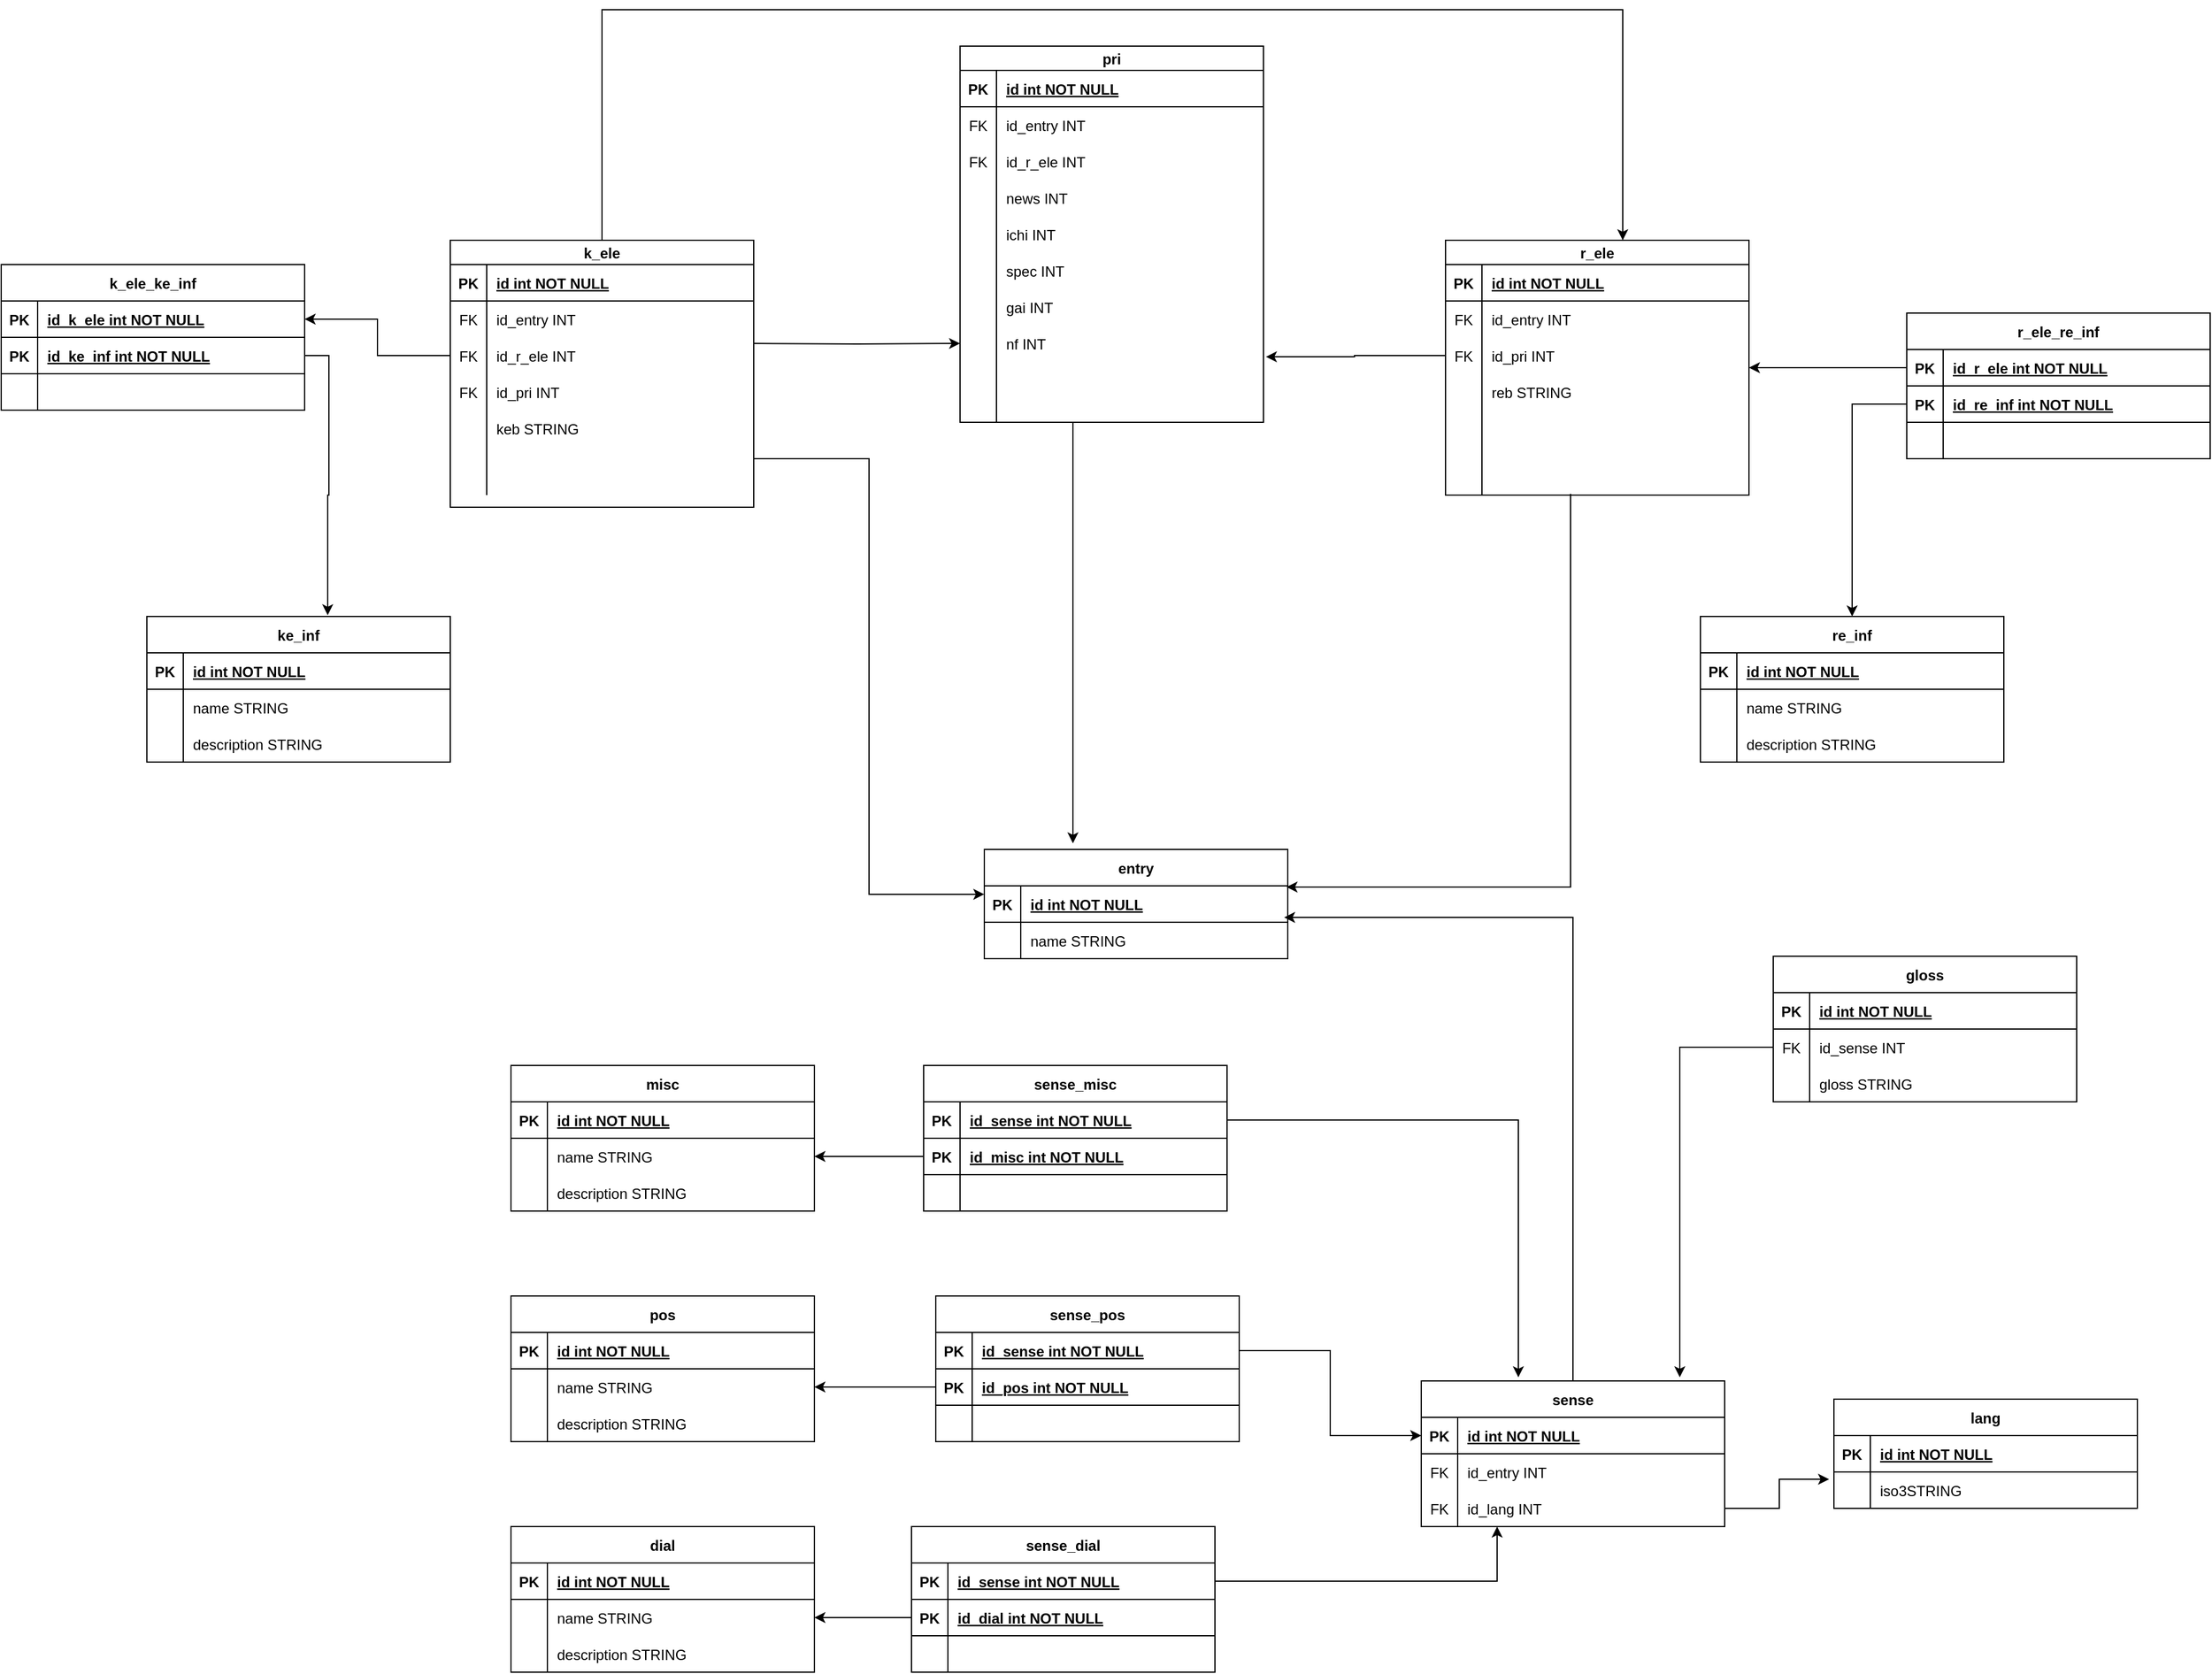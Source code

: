 <mxfile version="20.2.3" type="device"><diagram id="R2lEEEUBdFMjLlhIrx00" name="Page-1"><mxGraphModel dx="3231" dy="1153" grid="1" gridSize="10" guides="1" tooltips="1" connect="1" arrows="1" fold="1" page="1" pageScale="1" pageWidth="1169" pageHeight="1654" background="#FFFFFF" math="0" shadow="0" extFonts="Permanent Marker^https://fonts.googleapis.com/css?family=Permanent+Marker"><root><mxCell id="0"/><mxCell id="1" parent="0"/><mxCell id="C-vyLk0tnHw3VtMMgP7b-13" value="dial" style="shape=table;startSize=30;container=1;collapsible=1;childLayout=tableLayout;fixedRows=1;rowLines=0;fontStyle=1;align=center;resizeLast=1;" parent="1" vertex="1"><mxGeometry x="70" y="1340" width="250" height="120" as="geometry"/></mxCell><mxCell id="C-vyLk0tnHw3VtMMgP7b-14" value="" style="shape=partialRectangle;collapsible=0;dropTarget=0;pointerEvents=0;fillColor=none;points=[[0,0.5],[1,0.5]];portConstraint=eastwest;top=0;left=0;right=0;bottom=1;" parent="C-vyLk0tnHw3VtMMgP7b-13" vertex="1"><mxGeometry y="30" width="250" height="30" as="geometry"/></mxCell><mxCell id="C-vyLk0tnHw3VtMMgP7b-15" value="PK" style="shape=partialRectangle;overflow=hidden;connectable=0;fillColor=none;top=0;left=0;bottom=0;right=0;fontStyle=1;" parent="C-vyLk0tnHw3VtMMgP7b-14" vertex="1"><mxGeometry width="30" height="30" as="geometry"><mxRectangle width="30" height="30" as="alternateBounds"/></mxGeometry></mxCell><mxCell id="C-vyLk0tnHw3VtMMgP7b-16" value="id int NOT NULL " style="shape=partialRectangle;overflow=hidden;connectable=0;fillColor=none;top=0;left=0;bottom=0;right=0;align=left;spacingLeft=6;fontStyle=5;" parent="C-vyLk0tnHw3VtMMgP7b-14" vertex="1"><mxGeometry x="30" width="220" height="30" as="geometry"><mxRectangle width="220" height="30" as="alternateBounds"/></mxGeometry></mxCell><mxCell id="C-vyLk0tnHw3VtMMgP7b-17" value="" style="shape=partialRectangle;collapsible=0;dropTarget=0;pointerEvents=0;fillColor=none;points=[[0,0.5],[1,0.5]];portConstraint=eastwest;top=0;left=0;right=0;bottom=0;" parent="C-vyLk0tnHw3VtMMgP7b-13" vertex="1"><mxGeometry y="60" width="250" height="30" as="geometry"/></mxCell><mxCell id="C-vyLk0tnHw3VtMMgP7b-18" value="" style="shape=partialRectangle;overflow=hidden;connectable=0;fillColor=none;top=0;left=0;bottom=0;right=0;" parent="C-vyLk0tnHw3VtMMgP7b-17" vertex="1"><mxGeometry width="30" height="30" as="geometry"><mxRectangle width="30" height="30" as="alternateBounds"/></mxGeometry></mxCell><mxCell id="C-vyLk0tnHw3VtMMgP7b-19" value="name STRING" style="shape=partialRectangle;overflow=hidden;connectable=0;fillColor=none;top=0;left=0;bottom=0;right=0;align=left;spacingLeft=6;" parent="C-vyLk0tnHw3VtMMgP7b-17" vertex="1"><mxGeometry x="30" width="220" height="30" as="geometry"><mxRectangle width="220" height="30" as="alternateBounds"/></mxGeometry></mxCell><mxCell id="C-vyLk0tnHw3VtMMgP7b-20" value="" style="shape=partialRectangle;collapsible=0;dropTarget=0;pointerEvents=0;fillColor=none;points=[[0,0.5],[1,0.5]];portConstraint=eastwest;top=0;left=0;right=0;bottom=0;" parent="C-vyLk0tnHw3VtMMgP7b-13" vertex="1"><mxGeometry y="90" width="250" height="30" as="geometry"/></mxCell><mxCell id="C-vyLk0tnHw3VtMMgP7b-21" value="" style="shape=partialRectangle;overflow=hidden;connectable=0;fillColor=none;top=0;left=0;bottom=0;right=0;" parent="C-vyLk0tnHw3VtMMgP7b-20" vertex="1"><mxGeometry width="30" height="30" as="geometry"><mxRectangle width="30" height="30" as="alternateBounds"/></mxGeometry></mxCell><mxCell id="C-vyLk0tnHw3VtMMgP7b-22" value="description STRING" style="shape=partialRectangle;overflow=hidden;connectable=0;fillColor=none;top=0;left=0;bottom=0;right=0;align=left;spacingLeft=6;" parent="C-vyLk0tnHw3VtMMgP7b-20" vertex="1"><mxGeometry x="30" width="220" height="30" as="geometry"><mxRectangle width="220" height="30" as="alternateBounds"/></mxGeometry></mxCell><mxCell id="2e9z9U4Y72R94VFGI8dc-23" value="entry" style="shape=table;startSize=30;container=1;collapsible=1;childLayout=tableLayout;fixedRows=1;rowLines=0;fontStyle=1;align=center;resizeLast=1;" parent="1" vertex="1"><mxGeometry x="460" y="782" width="250" height="90" as="geometry"/></mxCell><mxCell id="2e9z9U4Y72R94VFGI8dc-24" value="" style="shape=partialRectangle;collapsible=0;dropTarget=0;pointerEvents=0;fillColor=none;points=[[0,0.5],[1,0.5]];portConstraint=eastwest;top=0;left=0;right=0;bottom=1;" parent="2e9z9U4Y72R94VFGI8dc-23" vertex="1"><mxGeometry y="30" width="250" height="30" as="geometry"/></mxCell><mxCell id="2e9z9U4Y72R94VFGI8dc-25" value="PK" style="shape=partialRectangle;overflow=hidden;connectable=0;fillColor=none;top=0;left=0;bottom=0;right=0;fontStyle=1;" parent="2e9z9U4Y72R94VFGI8dc-24" vertex="1"><mxGeometry width="30" height="30" as="geometry"><mxRectangle width="30" height="30" as="alternateBounds"/></mxGeometry></mxCell><mxCell id="2e9z9U4Y72R94VFGI8dc-26" value="id int NOT NULL " style="shape=partialRectangle;overflow=hidden;connectable=0;fillColor=none;top=0;left=0;bottom=0;right=0;align=left;spacingLeft=6;fontStyle=5;" parent="2e9z9U4Y72R94VFGI8dc-24" vertex="1"><mxGeometry x="30" width="220" height="30" as="geometry"><mxRectangle width="220" height="30" as="alternateBounds"/></mxGeometry></mxCell><mxCell id="2e9z9U4Y72R94VFGI8dc-27" value="" style="shape=partialRectangle;collapsible=0;dropTarget=0;pointerEvents=0;fillColor=none;points=[[0,0.5],[1,0.5]];portConstraint=eastwest;top=0;left=0;right=0;bottom=0;" parent="2e9z9U4Y72R94VFGI8dc-23" vertex="1"><mxGeometry y="60" width="250" height="30" as="geometry"/></mxCell><mxCell id="2e9z9U4Y72R94VFGI8dc-28" value="" style="shape=partialRectangle;overflow=hidden;connectable=0;fillColor=none;top=0;left=0;bottom=0;right=0;" parent="2e9z9U4Y72R94VFGI8dc-27" vertex="1"><mxGeometry width="30" height="30" as="geometry"><mxRectangle width="30" height="30" as="alternateBounds"/></mxGeometry></mxCell><mxCell id="2e9z9U4Y72R94VFGI8dc-29" value="name STRING" style="shape=partialRectangle;overflow=hidden;connectable=0;fillColor=none;top=0;left=0;bottom=0;right=0;align=left;spacingLeft=6;" parent="2e9z9U4Y72R94VFGI8dc-27" vertex="1"><mxGeometry x="30" width="220" height="30" as="geometry"><mxRectangle width="220" height="30" as="alternateBounds"/></mxGeometry></mxCell><mxCell id="2e9z9U4Y72R94VFGI8dc-33" value="gloss" style="shape=table;startSize=30;container=1;collapsible=1;childLayout=tableLayout;fixedRows=1;rowLines=0;fontStyle=1;align=center;resizeLast=1;" parent="1" vertex="1"><mxGeometry x="1110" y="870" width="250" height="120" as="geometry"/></mxCell><mxCell id="2e9z9U4Y72R94VFGI8dc-34" value="" style="shape=partialRectangle;collapsible=0;dropTarget=0;pointerEvents=0;fillColor=none;points=[[0,0.5],[1,0.5]];portConstraint=eastwest;top=0;left=0;right=0;bottom=1;" parent="2e9z9U4Y72R94VFGI8dc-33" vertex="1"><mxGeometry y="30" width="250" height="30" as="geometry"/></mxCell><mxCell id="2e9z9U4Y72R94VFGI8dc-35" value="PK" style="shape=partialRectangle;overflow=hidden;connectable=0;fillColor=none;top=0;left=0;bottom=0;right=0;fontStyle=1;" parent="2e9z9U4Y72R94VFGI8dc-34" vertex="1"><mxGeometry width="30" height="30" as="geometry"><mxRectangle width="30" height="30" as="alternateBounds"/></mxGeometry></mxCell><mxCell id="2e9z9U4Y72R94VFGI8dc-36" value="id int NOT NULL " style="shape=partialRectangle;overflow=hidden;connectable=0;fillColor=none;top=0;left=0;bottom=0;right=0;align=left;spacingLeft=6;fontStyle=5;" parent="2e9z9U4Y72R94VFGI8dc-34" vertex="1"><mxGeometry x="30" width="220" height="30" as="geometry"><mxRectangle width="220" height="30" as="alternateBounds"/></mxGeometry></mxCell><mxCell id="2e9z9U4Y72R94VFGI8dc-37" value="" style="shape=partialRectangle;collapsible=0;dropTarget=0;pointerEvents=0;fillColor=none;points=[[0,0.5],[1,0.5]];portConstraint=eastwest;top=0;left=0;right=0;bottom=0;" parent="2e9z9U4Y72R94VFGI8dc-33" vertex="1"><mxGeometry y="60" width="250" height="30" as="geometry"/></mxCell><mxCell id="2e9z9U4Y72R94VFGI8dc-38" value="FK" style="shape=partialRectangle;overflow=hidden;connectable=0;fillColor=none;top=0;left=0;bottom=0;right=0;" parent="2e9z9U4Y72R94VFGI8dc-37" vertex="1"><mxGeometry width="30" height="30" as="geometry"><mxRectangle width="30" height="30" as="alternateBounds"/></mxGeometry></mxCell><mxCell id="2e9z9U4Y72R94VFGI8dc-39" value="id_sense INT" style="shape=partialRectangle;overflow=hidden;connectable=0;fillColor=none;top=0;left=0;bottom=0;right=0;align=left;spacingLeft=6;" parent="2e9z9U4Y72R94VFGI8dc-37" vertex="1"><mxGeometry x="30" width="220" height="30" as="geometry"><mxRectangle width="220" height="30" as="alternateBounds"/></mxGeometry></mxCell><mxCell id="2e9z9U4Y72R94VFGI8dc-40" value="" style="shape=partialRectangle;collapsible=0;dropTarget=0;pointerEvents=0;fillColor=none;points=[[0,0.5],[1,0.5]];portConstraint=eastwest;top=0;left=0;right=0;bottom=0;" parent="2e9z9U4Y72R94VFGI8dc-33" vertex="1"><mxGeometry y="90" width="250" height="30" as="geometry"/></mxCell><mxCell id="2e9z9U4Y72R94VFGI8dc-41" value="" style="shape=partialRectangle;overflow=hidden;connectable=0;fillColor=none;top=0;left=0;bottom=0;right=0;" parent="2e9z9U4Y72R94VFGI8dc-40" vertex="1"><mxGeometry width="30" height="30" as="geometry"><mxRectangle width="30" height="30" as="alternateBounds"/></mxGeometry></mxCell><mxCell id="2e9z9U4Y72R94VFGI8dc-42" value="gloss STRING" style="shape=partialRectangle;overflow=hidden;connectable=0;fillColor=none;top=0;left=0;bottom=0;right=0;align=left;spacingLeft=6;" parent="2e9z9U4Y72R94VFGI8dc-40" vertex="1"><mxGeometry x="30" width="220" height="30" as="geometry"><mxRectangle width="220" height="30" as="alternateBounds"/></mxGeometry></mxCell><mxCell id="6OIsR1AFW3K_PCvq8p_l-6" style="edgeStyle=orthogonalEdgeStyle;rounded=0;orthogonalLoop=1;jettySize=auto;html=1;entryX=0.584;entryY=0;entryDx=0;entryDy=0;entryPerimeter=0;" edge="1" parent="1" source="2e9z9U4Y72R94VFGI8dc-43" target="2e9z9U4Y72R94VFGI8dc-159"><mxGeometry relative="1" as="geometry"><Array as="points"><mxPoint x="145" y="90"/><mxPoint x="986" y="90"/></Array></mxGeometry></mxCell><mxCell id="2e9z9U4Y72R94VFGI8dc-43" value="k_ele" style="shape=table;startSize=20;container=1;collapsible=1;childLayout=tableLayout;fixedRows=1;rowLines=0;fontStyle=1;align=center;resizeLast=1;" parent="1" vertex="1"><mxGeometry x="20" y="280" width="250" height="220" as="geometry"/></mxCell><mxCell id="2e9z9U4Y72R94VFGI8dc-44" value="" style="shape=partialRectangle;collapsible=0;dropTarget=0;pointerEvents=0;fillColor=none;points=[[0,0.5],[1,0.5]];portConstraint=eastwest;top=0;left=0;right=0;bottom=1;" parent="2e9z9U4Y72R94VFGI8dc-43" vertex="1"><mxGeometry y="20" width="250" height="30" as="geometry"/></mxCell><mxCell id="2e9z9U4Y72R94VFGI8dc-45" value="PK" style="shape=partialRectangle;overflow=hidden;connectable=0;fillColor=none;top=0;left=0;bottom=0;right=0;fontStyle=1;" parent="2e9z9U4Y72R94VFGI8dc-44" vertex="1"><mxGeometry width="30" height="30" as="geometry"><mxRectangle width="30" height="30" as="alternateBounds"/></mxGeometry></mxCell><mxCell id="2e9z9U4Y72R94VFGI8dc-46" value="id int NOT NULL " style="shape=partialRectangle;overflow=hidden;connectable=0;fillColor=none;top=0;left=0;bottom=0;right=0;align=left;spacingLeft=6;fontStyle=5;" parent="2e9z9U4Y72R94VFGI8dc-44" vertex="1"><mxGeometry x="30" width="220" height="30" as="geometry"><mxRectangle width="220" height="30" as="alternateBounds"/></mxGeometry></mxCell><mxCell id="2e9z9U4Y72R94VFGI8dc-47" value="" style="shape=partialRectangle;collapsible=0;dropTarget=0;pointerEvents=0;fillColor=none;points=[[0,0.5],[1,0.5]];portConstraint=eastwest;top=0;left=0;right=0;bottom=0;" parent="2e9z9U4Y72R94VFGI8dc-43" vertex="1"><mxGeometry y="50" width="250" height="30" as="geometry"/></mxCell><mxCell id="2e9z9U4Y72R94VFGI8dc-48" value="FK" style="shape=partialRectangle;overflow=hidden;connectable=0;fillColor=none;top=0;left=0;bottom=0;right=0;" parent="2e9z9U4Y72R94VFGI8dc-47" vertex="1"><mxGeometry width="30" height="30" as="geometry"><mxRectangle width="30" height="30" as="alternateBounds"/></mxGeometry></mxCell><mxCell id="2e9z9U4Y72R94VFGI8dc-49" value="id_entry INT" style="shape=partialRectangle;overflow=hidden;connectable=0;fillColor=none;top=0;left=0;bottom=0;right=0;align=left;spacingLeft=6;" parent="2e9z9U4Y72R94VFGI8dc-47" vertex="1"><mxGeometry x="30" width="220" height="30" as="geometry"><mxRectangle width="220" height="30" as="alternateBounds"/></mxGeometry></mxCell><mxCell id="2e9z9U4Y72R94VFGI8dc-63" value="" style="shape=partialRectangle;collapsible=0;dropTarget=0;pointerEvents=0;fillColor=none;points=[[0,0.5],[1,0.5]];portConstraint=eastwest;top=0;left=0;right=0;bottom=0;" parent="2e9z9U4Y72R94VFGI8dc-43" vertex="1"><mxGeometry y="80" width="250" height="30" as="geometry"/></mxCell><mxCell id="2e9z9U4Y72R94VFGI8dc-64" value="FK" style="shape=partialRectangle;overflow=hidden;connectable=0;fillColor=none;top=0;left=0;bottom=0;right=0;" parent="2e9z9U4Y72R94VFGI8dc-63" vertex="1"><mxGeometry width="30" height="30" as="geometry"><mxRectangle width="30" height="30" as="alternateBounds"/></mxGeometry></mxCell><mxCell id="2e9z9U4Y72R94VFGI8dc-65" value="id_r_ele INT" style="shape=partialRectangle;overflow=hidden;connectable=0;fillColor=none;top=0;left=0;bottom=0;right=0;align=left;spacingLeft=6;" parent="2e9z9U4Y72R94VFGI8dc-63" vertex="1"><mxGeometry x="30" width="220" height="30" as="geometry"><mxRectangle width="220" height="30" as="alternateBounds"/></mxGeometry></mxCell><mxCell id="2e9z9U4Y72R94VFGI8dc-66" value="" style="shape=partialRectangle;collapsible=0;dropTarget=0;pointerEvents=0;fillColor=none;points=[[0,0.5],[1,0.5]];portConstraint=eastwest;top=0;left=0;right=0;bottom=0;" parent="2e9z9U4Y72R94VFGI8dc-43" vertex="1"><mxGeometry y="110" width="250" height="30" as="geometry"/></mxCell><mxCell id="2e9z9U4Y72R94VFGI8dc-67" value="FK" style="shape=partialRectangle;overflow=hidden;connectable=0;fillColor=none;top=0;left=0;bottom=0;right=0;" parent="2e9z9U4Y72R94VFGI8dc-66" vertex="1"><mxGeometry width="30" height="30" as="geometry"><mxRectangle width="30" height="30" as="alternateBounds"/></mxGeometry></mxCell><mxCell id="2e9z9U4Y72R94VFGI8dc-68" value="id_pri INT" style="shape=partialRectangle;overflow=hidden;connectable=0;fillColor=none;top=0;left=0;bottom=0;right=0;align=left;spacingLeft=6;" parent="2e9z9U4Y72R94VFGI8dc-66" vertex="1"><mxGeometry x="30" width="220" height="30" as="geometry"><mxRectangle width="220" height="30" as="alternateBounds"/></mxGeometry></mxCell><mxCell id="2e9z9U4Y72R94VFGI8dc-69" value="" style="shape=partialRectangle;collapsible=0;dropTarget=0;pointerEvents=0;fillColor=none;points=[[0,0.5],[1,0.5]];portConstraint=eastwest;top=0;left=0;right=0;bottom=0;" parent="2e9z9U4Y72R94VFGI8dc-43" vertex="1"><mxGeometry y="140" width="250" height="30" as="geometry"/></mxCell><mxCell id="2e9z9U4Y72R94VFGI8dc-70" value="" style="shape=partialRectangle;overflow=hidden;connectable=0;fillColor=none;top=0;left=0;bottom=0;right=0;" parent="2e9z9U4Y72R94VFGI8dc-69" vertex="1"><mxGeometry width="30" height="30" as="geometry"><mxRectangle width="30" height="30" as="alternateBounds"/></mxGeometry></mxCell><mxCell id="2e9z9U4Y72R94VFGI8dc-71" value="keb STRING" style="shape=partialRectangle;overflow=hidden;connectable=0;fillColor=none;top=0;left=0;bottom=0;right=0;align=left;spacingLeft=6;" parent="2e9z9U4Y72R94VFGI8dc-69" vertex="1"><mxGeometry x="30" width="220" height="30" as="geometry"><mxRectangle width="220" height="30" as="alternateBounds"/></mxGeometry></mxCell><mxCell id="2e9z9U4Y72R94VFGI8dc-54" value="" style="shape=partialRectangle;collapsible=0;dropTarget=0;pointerEvents=0;fillColor=none;points=[[0,0.5],[1,0.5]];portConstraint=eastwest;top=0;left=0;right=0;bottom=0;" parent="2e9z9U4Y72R94VFGI8dc-43" vertex="1"><mxGeometry y="170" width="250" height="20" as="geometry"/></mxCell><mxCell id="2e9z9U4Y72R94VFGI8dc-55" value="" style="shape=partialRectangle;overflow=hidden;connectable=0;fillColor=none;top=0;left=0;bottom=0;right=0;" parent="2e9z9U4Y72R94VFGI8dc-54" vertex="1"><mxGeometry width="30" height="20" as="geometry"><mxRectangle width="30" height="20" as="alternateBounds"/></mxGeometry></mxCell><mxCell id="2e9z9U4Y72R94VFGI8dc-56" value="" style="shape=partialRectangle;overflow=hidden;connectable=0;fillColor=none;top=0;left=0;bottom=0;right=0;align=left;spacingLeft=6;" parent="2e9z9U4Y72R94VFGI8dc-54" vertex="1"><mxGeometry x="30" width="220" height="20" as="geometry"><mxRectangle width="220" height="20" as="alternateBounds"/></mxGeometry></mxCell><mxCell id="2e9z9U4Y72R94VFGI8dc-57" value="" style="shape=partialRectangle;collapsible=0;dropTarget=0;pointerEvents=0;fillColor=none;points=[[0,0.5],[1,0.5]];portConstraint=eastwest;top=0;left=0;right=0;bottom=0;" parent="2e9z9U4Y72R94VFGI8dc-43" vertex="1"><mxGeometry y="190" width="250" height="20" as="geometry"/></mxCell><mxCell id="2e9z9U4Y72R94VFGI8dc-58" value="" style="shape=partialRectangle;overflow=hidden;connectable=0;fillColor=none;top=0;left=0;bottom=0;right=0;" parent="2e9z9U4Y72R94VFGI8dc-57" vertex="1"><mxGeometry width="30" height="20" as="geometry"><mxRectangle width="30" height="20" as="alternateBounds"/></mxGeometry></mxCell><mxCell id="2e9z9U4Y72R94VFGI8dc-59" value="" style="shape=partialRectangle;overflow=hidden;connectable=0;fillColor=none;top=0;left=0;bottom=0;right=0;align=left;spacingLeft=6;" parent="2e9z9U4Y72R94VFGI8dc-57" vertex="1"><mxGeometry x="30" width="220" height="20" as="geometry"><mxRectangle width="220" height="20" as="alternateBounds"/></mxGeometry></mxCell><mxCell id="2e9z9U4Y72R94VFGI8dc-72" value="k_ele_ke_inf" style="shape=table;startSize=30;container=1;collapsible=1;childLayout=tableLayout;fixedRows=1;rowLines=0;fontStyle=1;align=center;resizeLast=1;" parent="1" vertex="1"><mxGeometry x="-350" y="300" width="250" height="120" as="geometry"/></mxCell><mxCell id="2e9z9U4Y72R94VFGI8dc-73" value="" style="shape=partialRectangle;collapsible=0;dropTarget=0;pointerEvents=0;fillColor=none;points=[[0,0.5],[1,0.5]];portConstraint=eastwest;top=0;left=0;right=0;bottom=1;" parent="2e9z9U4Y72R94VFGI8dc-72" vertex="1"><mxGeometry y="30" width="250" height="30" as="geometry"/></mxCell><mxCell id="2e9z9U4Y72R94VFGI8dc-74" value="PK" style="shape=partialRectangle;overflow=hidden;connectable=0;fillColor=none;top=0;left=0;bottom=0;right=0;fontStyle=1;" parent="2e9z9U4Y72R94VFGI8dc-73" vertex="1"><mxGeometry width="30" height="30" as="geometry"><mxRectangle width="30" height="30" as="alternateBounds"/></mxGeometry></mxCell><mxCell id="2e9z9U4Y72R94VFGI8dc-75" value="id_k_ele int NOT NULL " style="shape=partialRectangle;overflow=hidden;connectable=0;fillColor=none;top=0;left=0;bottom=0;right=0;align=left;spacingLeft=6;fontStyle=5;" parent="2e9z9U4Y72R94VFGI8dc-73" vertex="1"><mxGeometry x="30" width="220" height="30" as="geometry"><mxRectangle width="220" height="30" as="alternateBounds"/></mxGeometry></mxCell><mxCell id="2e9z9U4Y72R94VFGI8dc-82" value="" style="shape=partialRectangle;collapsible=0;dropTarget=0;pointerEvents=0;fillColor=none;points=[[0,0.5],[1,0.5]];portConstraint=eastwest;top=0;left=0;right=0;bottom=1;" parent="2e9z9U4Y72R94VFGI8dc-72" vertex="1"><mxGeometry y="60" width="250" height="30" as="geometry"/></mxCell><mxCell id="2e9z9U4Y72R94VFGI8dc-83" value="PK" style="shape=partialRectangle;overflow=hidden;connectable=0;fillColor=none;top=0;left=0;bottom=0;right=0;fontStyle=1;" parent="2e9z9U4Y72R94VFGI8dc-82" vertex="1"><mxGeometry width="30" height="30" as="geometry"><mxRectangle width="30" height="30" as="alternateBounds"/></mxGeometry></mxCell><mxCell id="2e9z9U4Y72R94VFGI8dc-84" value="id_ke_inf int NOT NULL " style="shape=partialRectangle;overflow=hidden;connectable=0;fillColor=none;top=0;left=0;bottom=0;right=0;align=left;spacingLeft=6;fontStyle=5;" parent="2e9z9U4Y72R94VFGI8dc-82" vertex="1"><mxGeometry x="30" width="220" height="30" as="geometry"><mxRectangle width="220" height="30" as="alternateBounds"/></mxGeometry></mxCell><mxCell id="2e9z9U4Y72R94VFGI8dc-79" value="" style="shape=partialRectangle;collapsible=0;dropTarget=0;pointerEvents=0;fillColor=none;points=[[0,0.5],[1,0.5]];portConstraint=eastwest;top=0;left=0;right=0;bottom=0;" parent="2e9z9U4Y72R94VFGI8dc-72" vertex="1"><mxGeometry y="90" width="250" height="30" as="geometry"/></mxCell><mxCell id="2e9z9U4Y72R94VFGI8dc-80" value="" style="shape=partialRectangle;overflow=hidden;connectable=0;fillColor=none;top=0;left=0;bottom=0;right=0;" parent="2e9z9U4Y72R94VFGI8dc-79" vertex="1"><mxGeometry width="30" height="30" as="geometry"><mxRectangle width="30" height="30" as="alternateBounds"/></mxGeometry></mxCell><mxCell id="2e9z9U4Y72R94VFGI8dc-81" value="" style="shape=partialRectangle;overflow=hidden;connectable=0;fillColor=none;top=0;left=0;bottom=0;right=0;align=left;spacingLeft=6;" parent="2e9z9U4Y72R94VFGI8dc-79" vertex="1"><mxGeometry x="30" width="220" height="30" as="geometry"><mxRectangle width="220" height="30" as="alternateBounds"/></mxGeometry></mxCell><mxCell id="2e9z9U4Y72R94VFGI8dc-85" value="ke_inf" style="shape=table;startSize=30;container=1;collapsible=1;childLayout=tableLayout;fixedRows=1;rowLines=0;fontStyle=1;align=center;resizeLast=1;" parent="1" vertex="1"><mxGeometry x="-230" y="590" width="250" height="120" as="geometry"/></mxCell><mxCell id="2e9z9U4Y72R94VFGI8dc-86" value="" style="shape=partialRectangle;collapsible=0;dropTarget=0;pointerEvents=0;fillColor=none;points=[[0,0.5],[1,0.5]];portConstraint=eastwest;top=0;left=0;right=0;bottom=1;" parent="2e9z9U4Y72R94VFGI8dc-85" vertex="1"><mxGeometry y="30" width="250" height="30" as="geometry"/></mxCell><mxCell id="2e9z9U4Y72R94VFGI8dc-87" value="PK" style="shape=partialRectangle;overflow=hidden;connectable=0;fillColor=none;top=0;left=0;bottom=0;right=0;fontStyle=1;" parent="2e9z9U4Y72R94VFGI8dc-86" vertex="1"><mxGeometry width="30" height="30" as="geometry"><mxRectangle width="30" height="30" as="alternateBounds"/></mxGeometry></mxCell><mxCell id="2e9z9U4Y72R94VFGI8dc-88" value="id int NOT NULL " style="shape=partialRectangle;overflow=hidden;connectable=0;fillColor=none;top=0;left=0;bottom=0;right=0;align=left;spacingLeft=6;fontStyle=5;" parent="2e9z9U4Y72R94VFGI8dc-86" vertex="1"><mxGeometry x="30" width="220" height="30" as="geometry"><mxRectangle width="220" height="30" as="alternateBounds"/></mxGeometry></mxCell><mxCell id="2e9z9U4Y72R94VFGI8dc-89" value="" style="shape=partialRectangle;collapsible=0;dropTarget=0;pointerEvents=0;fillColor=none;points=[[0,0.5],[1,0.5]];portConstraint=eastwest;top=0;left=0;right=0;bottom=0;" parent="2e9z9U4Y72R94VFGI8dc-85" vertex="1"><mxGeometry y="60" width="250" height="30" as="geometry"/></mxCell><mxCell id="2e9z9U4Y72R94VFGI8dc-90" value="" style="shape=partialRectangle;overflow=hidden;connectable=0;fillColor=none;top=0;left=0;bottom=0;right=0;" parent="2e9z9U4Y72R94VFGI8dc-89" vertex="1"><mxGeometry width="30" height="30" as="geometry"><mxRectangle width="30" height="30" as="alternateBounds"/></mxGeometry></mxCell><mxCell id="2e9z9U4Y72R94VFGI8dc-91" value="name STRING" style="shape=partialRectangle;overflow=hidden;connectable=0;fillColor=none;top=0;left=0;bottom=0;right=0;align=left;spacingLeft=6;" parent="2e9z9U4Y72R94VFGI8dc-89" vertex="1"><mxGeometry x="30" width="220" height="30" as="geometry"><mxRectangle width="220" height="30" as="alternateBounds"/></mxGeometry></mxCell><mxCell id="2e9z9U4Y72R94VFGI8dc-92" value="" style="shape=partialRectangle;collapsible=0;dropTarget=0;pointerEvents=0;fillColor=none;points=[[0,0.5],[1,0.5]];portConstraint=eastwest;top=0;left=0;right=0;bottom=0;" parent="2e9z9U4Y72R94VFGI8dc-85" vertex="1"><mxGeometry y="90" width="250" height="30" as="geometry"/></mxCell><mxCell id="2e9z9U4Y72R94VFGI8dc-93" value="" style="shape=partialRectangle;overflow=hidden;connectable=0;fillColor=none;top=0;left=0;bottom=0;right=0;" parent="2e9z9U4Y72R94VFGI8dc-92" vertex="1"><mxGeometry width="30" height="30" as="geometry"><mxRectangle width="30" height="30" as="alternateBounds"/></mxGeometry></mxCell><mxCell id="2e9z9U4Y72R94VFGI8dc-94" value="description STRING" style="shape=partialRectangle;overflow=hidden;connectable=0;fillColor=none;top=0;left=0;bottom=0;right=0;align=left;spacingLeft=6;" parent="2e9z9U4Y72R94VFGI8dc-92" vertex="1"><mxGeometry x="30" width="220" height="30" as="geometry"><mxRectangle width="220" height="30" as="alternateBounds"/></mxGeometry></mxCell><mxCell id="2e9z9U4Y72R94VFGI8dc-95" value="lang" style="shape=table;startSize=30;container=1;collapsible=1;childLayout=tableLayout;fixedRows=1;rowLines=0;fontStyle=1;align=center;resizeLast=1;" parent="1" vertex="1"><mxGeometry x="1160" y="1235" width="250" height="90" as="geometry"/></mxCell><mxCell id="2e9z9U4Y72R94VFGI8dc-96" value="" style="shape=partialRectangle;collapsible=0;dropTarget=0;pointerEvents=0;fillColor=none;points=[[0,0.5],[1,0.5]];portConstraint=eastwest;top=0;left=0;right=0;bottom=1;" parent="2e9z9U4Y72R94VFGI8dc-95" vertex="1"><mxGeometry y="30" width="250" height="30" as="geometry"/></mxCell><mxCell id="2e9z9U4Y72R94VFGI8dc-97" value="PK" style="shape=partialRectangle;overflow=hidden;connectable=0;fillColor=none;top=0;left=0;bottom=0;right=0;fontStyle=1;" parent="2e9z9U4Y72R94VFGI8dc-96" vertex="1"><mxGeometry width="30" height="30" as="geometry"><mxRectangle width="30" height="30" as="alternateBounds"/></mxGeometry></mxCell><mxCell id="2e9z9U4Y72R94VFGI8dc-98" value="id int NOT NULL " style="shape=partialRectangle;overflow=hidden;connectable=0;fillColor=none;top=0;left=0;bottom=0;right=0;align=left;spacingLeft=6;fontStyle=5;" parent="2e9z9U4Y72R94VFGI8dc-96" vertex="1"><mxGeometry x="30" width="220" height="30" as="geometry"><mxRectangle width="220" height="30" as="alternateBounds"/></mxGeometry></mxCell><mxCell id="2e9z9U4Y72R94VFGI8dc-99" value="" style="shape=partialRectangle;collapsible=0;dropTarget=0;pointerEvents=0;fillColor=none;points=[[0,0.5],[1,0.5]];portConstraint=eastwest;top=0;left=0;right=0;bottom=0;" parent="2e9z9U4Y72R94VFGI8dc-95" vertex="1"><mxGeometry y="60" width="250" height="30" as="geometry"/></mxCell><mxCell id="2e9z9U4Y72R94VFGI8dc-100" value="" style="shape=partialRectangle;overflow=hidden;connectable=0;fillColor=none;top=0;left=0;bottom=0;right=0;" parent="2e9z9U4Y72R94VFGI8dc-99" vertex="1"><mxGeometry width="30" height="30" as="geometry"><mxRectangle width="30" height="30" as="alternateBounds"/></mxGeometry></mxCell><mxCell id="2e9z9U4Y72R94VFGI8dc-101" value="iso3STRING" style="shape=partialRectangle;overflow=hidden;connectable=0;fillColor=none;top=0;left=0;bottom=0;right=0;align=left;spacingLeft=6;" parent="2e9z9U4Y72R94VFGI8dc-99" vertex="1"><mxGeometry x="30" width="220" height="30" as="geometry"><mxRectangle width="220" height="30" as="alternateBounds"/></mxGeometry></mxCell><mxCell id="2e9z9U4Y72R94VFGI8dc-102" value="misc" style="shape=table;startSize=30;container=1;collapsible=1;childLayout=tableLayout;fixedRows=1;rowLines=0;fontStyle=1;align=center;resizeLast=1;" parent="1" vertex="1"><mxGeometry x="70" y="960" width="250" height="120" as="geometry"/></mxCell><mxCell id="2e9z9U4Y72R94VFGI8dc-103" value="" style="shape=partialRectangle;collapsible=0;dropTarget=0;pointerEvents=0;fillColor=none;points=[[0,0.5],[1,0.5]];portConstraint=eastwest;top=0;left=0;right=0;bottom=1;" parent="2e9z9U4Y72R94VFGI8dc-102" vertex="1"><mxGeometry y="30" width="250" height="30" as="geometry"/></mxCell><mxCell id="2e9z9U4Y72R94VFGI8dc-104" value="PK" style="shape=partialRectangle;overflow=hidden;connectable=0;fillColor=none;top=0;left=0;bottom=0;right=0;fontStyle=1;" parent="2e9z9U4Y72R94VFGI8dc-103" vertex="1"><mxGeometry width="30" height="30" as="geometry"><mxRectangle width="30" height="30" as="alternateBounds"/></mxGeometry></mxCell><mxCell id="2e9z9U4Y72R94VFGI8dc-105" value="id int NOT NULL " style="shape=partialRectangle;overflow=hidden;connectable=0;fillColor=none;top=0;left=0;bottom=0;right=0;align=left;spacingLeft=6;fontStyle=5;" parent="2e9z9U4Y72R94VFGI8dc-103" vertex="1"><mxGeometry x="30" width="220" height="30" as="geometry"><mxRectangle width="220" height="30" as="alternateBounds"/></mxGeometry></mxCell><mxCell id="2e9z9U4Y72R94VFGI8dc-106" value="" style="shape=partialRectangle;collapsible=0;dropTarget=0;pointerEvents=0;fillColor=none;points=[[0,0.5],[1,0.5]];portConstraint=eastwest;top=0;left=0;right=0;bottom=0;" parent="2e9z9U4Y72R94VFGI8dc-102" vertex="1"><mxGeometry y="60" width="250" height="30" as="geometry"/></mxCell><mxCell id="2e9z9U4Y72R94VFGI8dc-107" value="" style="shape=partialRectangle;overflow=hidden;connectable=0;fillColor=none;top=0;left=0;bottom=0;right=0;" parent="2e9z9U4Y72R94VFGI8dc-106" vertex="1"><mxGeometry width="30" height="30" as="geometry"><mxRectangle width="30" height="30" as="alternateBounds"/></mxGeometry></mxCell><mxCell id="2e9z9U4Y72R94VFGI8dc-108" value="name STRING" style="shape=partialRectangle;overflow=hidden;connectable=0;fillColor=none;top=0;left=0;bottom=0;right=0;align=left;spacingLeft=6;" parent="2e9z9U4Y72R94VFGI8dc-106" vertex="1"><mxGeometry x="30" width="220" height="30" as="geometry"><mxRectangle width="220" height="30" as="alternateBounds"/></mxGeometry></mxCell><mxCell id="2e9z9U4Y72R94VFGI8dc-109" value="" style="shape=partialRectangle;collapsible=0;dropTarget=0;pointerEvents=0;fillColor=none;points=[[0,0.5],[1,0.5]];portConstraint=eastwest;top=0;left=0;right=0;bottom=0;" parent="2e9z9U4Y72R94VFGI8dc-102" vertex="1"><mxGeometry y="90" width="250" height="30" as="geometry"/></mxCell><mxCell id="2e9z9U4Y72R94VFGI8dc-110" value="" style="shape=partialRectangle;overflow=hidden;connectable=0;fillColor=none;top=0;left=0;bottom=0;right=0;" parent="2e9z9U4Y72R94VFGI8dc-109" vertex="1"><mxGeometry width="30" height="30" as="geometry"><mxRectangle width="30" height="30" as="alternateBounds"/></mxGeometry></mxCell><mxCell id="2e9z9U4Y72R94VFGI8dc-111" value="description STRING" style="shape=partialRectangle;overflow=hidden;connectable=0;fillColor=none;top=0;left=0;bottom=0;right=0;align=left;spacingLeft=6;" parent="2e9z9U4Y72R94VFGI8dc-109" vertex="1"><mxGeometry x="30" width="220" height="30" as="geometry"><mxRectangle width="220" height="30" as="alternateBounds"/></mxGeometry></mxCell><mxCell id="2e9z9U4Y72R94VFGI8dc-112" value="pos" style="shape=table;startSize=30;container=1;collapsible=1;childLayout=tableLayout;fixedRows=1;rowLines=0;fontStyle=1;align=center;resizeLast=1;" parent="1" vertex="1"><mxGeometry x="70" y="1150" width="250" height="120" as="geometry"/></mxCell><mxCell id="2e9z9U4Y72R94VFGI8dc-113" value="" style="shape=partialRectangle;collapsible=0;dropTarget=0;pointerEvents=0;fillColor=none;points=[[0,0.5],[1,0.5]];portConstraint=eastwest;top=0;left=0;right=0;bottom=1;" parent="2e9z9U4Y72R94VFGI8dc-112" vertex="1"><mxGeometry y="30" width="250" height="30" as="geometry"/></mxCell><mxCell id="2e9z9U4Y72R94VFGI8dc-114" value="PK" style="shape=partialRectangle;overflow=hidden;connectable=0;fillColor=none;top=0;left=0;bottom=0;right=0;fontStyle=1;" parent="2e9z9U4Y72R94VFGI8dc-113" vertex="1"><mxGeometry width="30" height="30" as="geometry"><mxRectangle width="30" height="30" as="alternateBounds"/></mxGeometry></mxCell><mxCell id="2e9z9U4Y72R94VFGI8dc-115" value="id int NOT NULL " style="shape=partialRectangle;overflow=hidden;connectable=0;fillColor=none;top=0;left=0;bottom=0;right=0;align=left;spacingLeft=6;fontStyle=5;" parent="2e9z9U4Y72R94VFGI8dc-113" vertex="1"><mxGeometry x="30" width="220" height="30" as="geometry"><mxRectangle width="220" height="30" as="alternateBounds"/></mxGeometry></mxCell><mxCell id="2e9z9U4Y72R94VFGI8dc-116" value="" style="shape=partialRectangle;collapsible=0;dropTarget=0;pointerEvents=0;fillColor=none;points=[[0,0.5],[1,0.5]];portConstraint=eastwest;top=0;left=0;right=0;bottom=0;" parent="2e9z9U4Y72R94VFGI8dc-112" vertex="1"><mxGeometry y="60" width="250" height="30" as="geometry"/></mxCell><mxCell id="2e9z9U4Y72R94VFGI8dc-117" value="" style="shape=partialRectangle;overflow=hidden;connectable=0;fillColor=none;top=0;left=0;bottom=0;right=0;" parent="2e9z9U4Y72R94VFGI8dc-116" vertex="1"><mxGeometry width="30" height="30" as="geometry"><mxRectangle width="30" height="30" as="alternateBounds"/></mxGeometry></mxCell><mxCell id="2e9z9U4Y72R94VFGI8dc-118" value="name STRING" style="shape=partialRectangle;overflow=hidden;connectable=0;fillColor=none;top=0;left=0;bottom=0;right=0;align=left;spacingLeft=6;" parent="2e9z9U4Y72R94VFGI8dc-116" vertex="1"><mxGeometry x="30" width="220" height="30" as="geometry"><mxRectangle width="220" height="30" as="alternateBounds"/></mxGeometry></mxCell><mxCell id="2e9z9U4Y72R94VFGI8dc-119" value="" style="shape=partialRectangle;collapsible=0;dropTarget=0;pointerEvents=0;fillColor=none;points=[[0,0.5],[1,0.5]];portConstraint=eastwest;top=0;left=0;right=0;bottom=0;" parent="2e9z9U4Y72R94VFGI8dc-112" vertex="1"><mxGeometry y="90" width="250" height="30" as="geometry"/></mxCell><mxCell id="2e9z9U4Y72R94VFGI8dc-120" value="" style="shape=partialRectangle;overflow=hidden;connectable=0;fillColor=none;top=0;left=0;bottom=0;right=0;" parent="2e9z9U4Y72R94VFGI8dc-119" vertex="1"><mxGeometry width="30" height="30" as="geometry"><mxRectangle width="30" height="30" as="alternateBounds"/></mxGeometry></mxCell><mxCell id="2e9z9U4Y72R94VFGI8dc-121" value="description STRING" style="shape=partialRectangle;overflow=hidden;connectable=0;fillColor=none;top=0;left=0;bottom=0;right=0;align=left;spacingLeft=6;" parent="2e9z9U4Y72R94VFGI8dc-119" vertex="1"><mxGeometry x="30" width="220" height="30" as="geometry"><mxRectangle width="220" height="30" as="alternateBounds"/></mxGeometry></mxCell><mxCell id="6OIsR1AFW3K_PCvq8p_l-4" style="edgeStyle=orthogonalEdgeStyle;rounded=0;orthogonalLoop=1;jettySize=auto;html=1;entryX=0.292;entryY=-0.056;entryDx=0;entryDy=0;entryPerimeter=0;" edge="1" parent="1" source="2e9z9U4Y72R94VFGI8dc-122" target="2e9z9U4Y72R94VFGI8dc-23"><mxGeometry relative="1" as="geometry"><mxPoint x="611" y="550" as="sourcePoint"/><Array as="points"><mxPoint x="533" y="520"/><mxPoint x="533" y="520"/></Array></mxGeometry></mxCell><mxCell id="2e9z9U4Y72R94VFGI8dc-122" value="pri" style="shape=table;startSize=20;container=1;collapsible=1;childLayout=tableLayout;fixedRows=1;rowLines=0;fontStyle=1;align=center;resizeLast=1;" parent="1" vertex="1"><mxGeometry x="440" y="120" width="250" height="310" as="geometry"/></mxCell><mxCell id="2e9z9U4Y72R94VFGI8dc-123" value="" style="shape=partialRectangle;collapsible=0;dropTarget=0;pointerEvents=0;fillColor=none;points=[[0,0.5],[1,0.5]];portConstraint=eastwest;top=0;left=0;right=0;bottom=1;" parent="2e9z9U4Y72R94VFGI8dc-122" vertex="1"><mxGeometry y="20" width="250" height="30" as="geometry"/></mxCell><mxCell id="2e9z9U4Y72R94VFGI8dc-124" value="PK" style="shape=partialRectangle;overflow=hidden;connectable=0;fillColor=none;top=0;left=0;bottom=0;right=0;fontStyle=1;" parent="2e9z9U4Y72R94VFGI8dc-123" vertex="1"><mxGeometry width="30" height="30" as="geometry"><mxRectangle width="30" height="30" as="alternateBounds"/></mxGeometry></mxCell><mxCell id="2e9z9U4Y72R94VFGI8dc-125" value="id int NOT NULL " style="shape=partialRectangle;overflow=hidden;connectable=0;fillColor=none;top=0;left=0;bottom=0;right=0;align=left;spacingLeft=6;fontStyle=5;" parent="2e9z9U4Y72R94VFGI8dc-123" vertex="1"><mxGeometry x="30" width="220" height="30" as="geometry"><mxRectangle width="220" height="30" as="alternateBounds"/></mxGeometry></mxCell><mxCell id="2e9z9U4Y72R94VFGI8dc-126" value="" style="shape=partialRectangle;collapsible=0;dropTarget=0;pointerEvents=0;fillColor=none;points=[[0,0.5],[1,0.5]];portConstraint=eastwest;top=0;left=0;right=0;bottom=0;" parent="2e9z9U4Y72R94VFGI8dc-122" vertex="1"><mxGeometry y="50" width="250" height="30" as="geometry"/></mxCell><mxCell id="2e9z9U4Y72R94VFGI8dc-127" value="FK" style="shape=partialRectangle;overflow=hidden;connectable=0;fillColor=none;top=0;left=0;bottom=0;right=0;" parent="2e9z9U4Y72R94VFGI8dc-126" vertex="1"><mxGeometry width="30" height="30" as="geometry"><mxRectangle width="30" height="30" as="alternateBounds"/></mxGeometry></mxCell><mxCell id="2e9z9U4Y72R94VFGI8dc-128" value="id_entry INT" style="shape=partialRectangle;overflow=hidden;connectable=0;fillColor=none;top=0;left=0;bottom=0;right=0;align=left;spacingLeft=6;" parent="2e9z9U4Y72R94VFGI8dc-126" vertex="1"><mxGeometry x="30" width="220" height="30" as="geometry"><mxRectangle width="220" height="30" as="alternateBounds"/></mxGeometry></mxCell><mxCell id="2e9z9U4Y72R94VFGI8dc-129" value="" style="shape=partialRectangle;collapsible=0;dropTarget=0;pointerEvents=0;fillColor=none;points=[[0,0.5],[1,0.5]];portConstraint=eastwest;top=0;left=0;right=0;bottom=0;" parent="2e9z9U4Y72R94VFGI8dc-122" vertex="1"><mxGeometry y="80" width="250" height="30" as="geometry"/></mxCell><mxCell id="2e9z9U4Y72R94VFGI8dc-130" value="FK" style="shape=partialRectangle;overflow=hidden;connectable=0;fillColor=none;top=0;left=0;bottom=0;right=0;" parent="2e9z9U4Y72R94VFGI8dc-129" vertex="1"><mxGeometry width="30" height="30" as="geometry"><mxRectangle width="30" height="30" as="alternateBounds"/></mxGeometry></mxCell><mxCell id="2e9z9U4Y72R94VFGI8dc-131" value="id_r_ele INT" style="shape=partialRectangle;overflow=hidden;connectable=0;fillColor=none;top=0;left=0;bottom=0;right=0;align=left;spacingLeft=6;" parent="2e9z9U4Y72R94VFGI8dc-129" vertex="1"><mxGeometry x="30" width="220" height="30" as="geometry"><mxRectangle width="220" height="30" as="alternateBounds"/></mxGeometry></mxCell><mxCell id="2e9z9U4Y72R94VFGI8dc-135" value="" style="shape=partialRectangle;collapsible=0;dropTarget=0;pointerEvents=0;fillColor=none;points=[[0,0.5],[1,0.5]];portConstraint=eastwest;top=0;left=0;right=0;bottom=0;" parent="2e9z9U4Y72R94VFGI8dc-122" vertex="1"><mxGeometry y="110" width="250" height="30" as="geometry"/></mxCell><mxCell id="2e9z9U4Y72R94VFGI8dc-136" value="" style="shape=partialRectangle;overflow=hidden;connectable=0;fillColor=none;top=0;left=0;bottom=0;right=0;" parent="2e9z9U4Y72R94VFGI8dc-135" vertex="1"><mxGeometry width="30" height="30" as="geometry"><mxRectangle width="30" height="30" as="alternateBounds"/></mxGeometry></mxCell><mxCell id="2e9z9U4Y72R94VFGI8dc-137" value="news INT" style="shape=partialRectangle;overflow=hidden;connectable=0;fillColor=none;top=0;left=0;bottom=0;right=0;align=left;spacingLeft=6;" parent="2e9z9U4Y72R94VFGI8dc-135" vertex="1"><mxGeometry x="30" width="220" height="30" as="geometry"><mxRectangle width="220" height="30" as="alternateBounds"/></mxGeometry></mxCell><mxCell id="2e9z9U4Y72R94VFGI8dc-144" value="" style="shape=partialRectangle;collapsible=0;dropTarget=0;pointerEvents=0;fillColor=none;points=[[0,0.5],[1,0.5]];portConstraint=eastwest;top=0;left=0;right=0;bottom=0;" parent="2e9z9U4Y72R94VFGI8dc-122" vertex="1"><mxGeometry y="140" width="250" height="30" as="geometry"/></mxCell><mxCell id="2e9z9U4Y72R94VFGI8dc-145" value="" style="shape=partialRectangle;overflow=hidden;connectable=0;fillColor=none;top=0;left=0;bottom=0;right=0;" parent="2e9z9U4Y72R94VFGI8dc-144" vertex="1"><mxGeometry width="30" height="30" as="geometry"><mxRectangle width="30" height="30" as="alternateBounds"/></mxGeometry></mxCell><mxCell id="2e9z9U4Y72R94VFGI8dc-146" value="ichi INT" style="shape=partialRectangle;overflow=hidden;connectable=0;fillColor=none;top=0;left=0;bottom=0;right=0;align=left;spacingLeft=6;" parent="2e9z9U4Y72R94VFGI8dc-144" vertex="1"><mxGeometry x="30" width="220" height="30" as="geometry"><mxRectangle width="220" height="30" as="alternateBounds"/></mxGeometry></mxCell><mxCell id="2e9z9U4Y72R94VFGI8dc-147" value="" style="shape=partialRectangle;collapsible=0;dropTarget=0;pointerEvents=0;fillColor=none;points=[[0,0.5],[1,0.5]];portConstraint=eastwest;top=0;left=0;right=0;bottom=0;" parent="2e9z9U4Y72R94VFGI8dc-122" vertex="1"><mxGeometry y="170" width="250" height="30" as="geometry"/></mxCell><mxCell id="2e9z9U4Y72R94VFGI8dc-148" value="" style="shape=partialRectangle;overflow=hidden;connectable=0;fillColor=none;top=0;left=0;bottom=0;right=0;" parent="2e9z9U4Y72R94VFGI8dc-147" vertex="1"><mxGeometry width="30" height="30" as="geometry"><mxRectangle width="30" height="30" as="alternateBounds"/></mxGeometry></mxCell><mxCell id="2e9z9U4Y72R94VFGI8dc-149" value="spec INT" style="shape=partialRectangle;overflow=hidden;connectable=0;fillColor=none;top=0;left=0;bottom=0;right=0;align=left;spacingLeft=6;" parent="2e9z9U4Y72R94VFGI8dc-147" vertex="1"><mxGeometry x="30" width="220" height="30" as="geometry"><mxRectangle width="220" height="30" as="alternateBounds"/></mxGeometry></mxCell><mxCell id="2e9z9U4Y72R94VFGI8dc-150" value="" style="shape=partialRectangle;collapsible=0;dropTarget=0;pointerEvents=0;fillColor=none;points=[[0,0.5],[1,0.5]];portConstraint=eastwest;top=0;left=0;right=0;bottom=0;" parent="2e9z9U4Y72R94VFGI8dc-122" vertex="1"><mxGeometry y="200" width="250" height="30" as="geometry"/></mxCell><mxCell id="2e9z9U4Y72R94VFGI8dc-151" value="" style="shape=partialRectangle;overflow=hidden;connectable=0;fillColor=none;top=0;left=0;bottom=0;right=0;" parent="2e9z9U4Y72R94VFGI8dc-150" vertex="1"><mxGeometry width="30" height="30" as="geometry"><mxRectangle width="30" height="30" as="alternateBounds"/></mxGeometry></mxCell><mxCell id="2e9z9U4Y72R94VFGI8dc-152" value="gai INT" style="shape=partialRectangle;overflow=hidden;connectable=0;fillColor=none;top=0;left=0;bottom=0;right=0;align=left;spacingLeft=6;" parent="2e9z9U4Y72R94VFGI8dc-150" vertex="1"><mxGeometry x="30" width="220" height="30" as="geometry"><mxRectangle width="220" height="30" as="alternateBounds"/></mxGeometry></mxCell><mxCell id="2e9z9U4Y72R94VFGI8dc-153" value="" style="shape=partialRectangle;collapsible=0;dropTarget=0;pointerEvents=0;fillColor=none;points=[[0,0.5],[1,0.5]];portConstraint=eastwest;top=0;left=0;right=0;bottom=0;" parent="2e9z9U4Y72R94VFGI8dc-122" vertex="1"><mxGeometry y="230" width="250" height="30" as="geometry"/></mxCell><mxCell id="2e9z9U4Y72R94VFGI8dc-154" value="" style="shape=partialRectangle;overflow=hidden;connectable=0;fillColor=none;top=0;left=0;bottom=0;right=0;" parent="2e9z9U4Y72R94VFGI8dc-153" vertex="1"><mxGeometry width="30" height="30" as="geometry"><mxRectangle width="30" height="30" as="alternateBounds"/></mxGeometry></mxCell><mxCell id="2e9z9U4Y72R94VFGI8dc-155" value="nf INT" style="shape=partialRectangle;overflow=hidden;connectable=0;fillColor=none;top=0;left=0;bottom=0;right=0;align=left;spacingLeft=6;" parent="2e9z9U4Y72R94VFGI8dc-153" vertex="1"><mxGeometry x="30" width="220" height="30" as="geometry"><mxRectangle width="220" height="30" as="alternateBounds"/></mxGeometry></mxCell><mxCell id="2e9z9U4Y72R94VFGI8dc-156" value="" style="shape=partialRectangle;collapsible=0;dropTarget=0;pointerEvents=0;fillColor=none;points=[[0,0.5],[1,0.5]];portConstraint=eastwest;top=0;left=0;right=0;bottom=0;" parent="2e9z9U4Y72R94VFGI8dc-122" vertex="1"><mxGeometry y="260" width="250" height="30" as="geometry"/></mxCell><mxCell id="2e9z9U4Y72R94VFGI8dc-157" value="" style="shape=partialRectangle;overflow=hidden;connectable=0;fillColor=none;top=0;left=0;bottom=0;right=0;" parent="2e9z9U4Y72R94VFGI8dc-156" vertex="1"><mxGeometry width="30" height="30" as="geometry"><mxRectangle width="30" height="30" as="alternateBounds"/></mxGeometry></mxCell><mxCell id="2e9z9U4Y72R94VFGI8dc-158" value="" style="shape=partialRectangle;overflow=hidden;connectable=0;fillColor=none;top=0;left=0;bottom=0;right=0;align=left;spacingLeft=6;" parent="2e9z9U4Y72R94VFGI8dc-156" vertex="1"><mxGeometry x="30" width="220" height="30" as="geometry"><mxRectangle width="220" height="30" as="alternateBounds"/></mxGeometry></mxCell><mxCell id="2e9z9U4Y72R94VFGI8dc-141" value="" style="shape=partialRectangle;collapsible=0;dropTarget=0;pointerEvents=0;fillColor=none;points=[[0,0.5],[1,0.5]];portConstraint=eastwest;top=0;left=0;right=0;bottom=0;" parent="2e9z9U4Y72R94VFGI8dc-122" vertex="1"><mxGeometry y="290" width="250" height="20" as="geometry"/></mxCell><mxCell id="2e9z9U4Y72R94VFGI8dc-142" value="" style="shape=partialRectangle;overflow=hidden;connectable=0;fillColor=none;top=0;left=0;bottom=0;right=0;" parent="2e9z9U4Y72R94VFGI8dc-141" vertex="1"><mxGeometry width="30" height="20" as="geometry"><mxRectangle width="30" height="20" as="alternateBounds"/></mxGeometry></mxCell><mxCell id="2e9z9U4Y72R94VFGI8dc-143" value="" style="shape=partialRectangle;overflow=hidden;connectable=0;fillColor=none;top=0;left=0;bottom=0;right=0;align=left;spacingLeft=6;" parent="2e9z9U4Y72R94VFGI8dc-141" vertex="1"><mxGeometry x="30" width="220" height="20" as="geometry"><mxRectangle width="220" height="20" as="alternateBounds"/></mxGeometry></mxCell><mxCell id="2e9z9U4Y72R94VFGI8dc-159" value="r_ele" style="shape=table;startSize=20;container=1;collapsible=1;childLayout=tableLayout;fixedRows=1;rowLines=0;fontStyle=1;align=center;resizeLast=1;" parent="1" vertex="1"><mxGeometry x="840" y="280" width="250" height="210" as="geometry"/></mxCell><mxCell id="2e9z9U4Y72R94VFGI8dc-160" value="" style="shape=partialRectangle;collapsible=0;dropTarget=0;pointerEvents=0;fillColor=none;points=[[0,0.5],[1,0.5]];portConstraint=eastwest;top=0;left=0;right=0;bottom=1;" parent="2e9z9U4Y72R94VFGI8dc-159" vertex="1"><mxGeometry y="20" width="250" height="30" as="geometry"/></mxCell><mxCell id="2e9z9U4Y72R94VFGI8dc-161" value="PK" style="shape=partialRectangle;overflow=hidden;connectable=0;fillColor=none;top=0;left=0;bottom=0;right=0;fontStyle=1;" parent="2e9z9U4Y72R94VFGI8dc-160" vertex="1"><mxGeometry width="30" height="30" as="geometry"><mxRectangle width="30" height="30" as="alternateBounds"/></mxGeometry></mxCell><mxCell id="2e9z9U4Y72R94VFGI8dc-162" value="id int NOT NULL " style="shape=partialRectangle;overflow=hidden;connectable=0;fillColor=none;top=0;left=0;bottom=0;right=0;align=left;spacingLeft=6;fontStyle=5;" parent="2e9z9U4Y72R94VFGI8dc-160" vertex="1"><mxGeometry x="30" width="220" height="30" as="geometry"><mxRectangle width="220" height="30" as="alternateBounds"/></mxGeometry></mxCell><mxCell id="2e9z9U4Y72R94VFGI8dc-163" value="" style="shape=partialRectangle;collapsible=0;dropTarget=0;pointerEvents=0;fillColor=none;points=[[0,0.5],[1,0.5]];portConstraint=eastwest;top=0;left=0;right=0;bottom=0;" parent="2e9z9U4Y72R94VFGI8dc-159" vertex="1"><mxGeometry y="50" width="250" height="30" as="geometry"/></mxCell><mxCell id="2e9z9U4Y72R94VFGI8dc-164" value="FK" style="shape=partialRectangle;overflow=hidden;connectable=0;fillColor=none;top=0;left=0;bottom=0;right=0;" parent="2e9z9U4Y72R94VFGI8dc-163" vertex="1"><mxGeometry width="30" height="30" as="geometry"><mxRectangle width="30" height="30" as="alternateBounds"/></mxGeometry></mxCell><mxCell id="2e9z9U4Y72R94VFGI8dc-165" value="id_entry INT" style="shape=partialRectangle;overflow=hidden;connectable=0;fillColor=none;top=0;left=0;bottom=0;right=0;align=left;spacingLeft=6;" parent="2e9z9U4Y72R94VFGI8dc-163" vertex="1"><mxGeometry x="30" width="220" height="30" as="geometry"><mxRectangle width="220" height="30" as="alternateBounds"/></mxGeometry></mxCell><mxCell id="2e9z9U4Y72R94VFGI8dc-169" value="" style="shape=partialRectangle;collapsible=0;dropTarget=0;pointerEvents=0;fillColor=none;points=[[0,0.5],[1,0.5]];portConstraint=eastwest;top=0;left=0;right=0;bottom=0;" parent="2e9z9U4Y72R94VFGI8dc-159" vertex="1"><mxGeometry y="80" width="250" height="30" as="geometry"/></mxCell><mxCell id="2e9z9U4Y72R94VFGI8dc-170" value="FK" style="shape=partialRectangle;overflow=hidden;connectable=0;fillColor=none;top=0;left=0;bottom=0;right=0;" parent="2e9z9U4Y72R94VFGI8dc-169" vertex="1"><mxGeometry width="30" height="30" as="geometry"><mxRectangle width="30" height="30" as="alternateBounds"/></mxGeometry></mxCell><mxCell id="2e9z9U4Y72R94VFGI8dc-171" value="id_pri INT" style="shape=partialRectangle;overflow=hidden;connectable=0;fillColor=none;top=0;left=0;bottom=0;right=0;align=left;spacingLeft=6;" parent="2e9z9U4Y72R94VFGI8dc-169" vertex="1"><mxGeometry x="30" width="220" height="30" as="geometry"><mxRectangle width="220" height="30" as="alternateBounds"/></mxGeometry></mxCell><mxCell id="2e9z9U4Y72R94VFGI8dc-172" value="" style="shape=partialRectangle;collapsible=0;dropTarget=0;pointerEvents=0;fillColor=none;points=[[0,0.5],[1,0.5]];portConstraint=eastwest;top=0;left=0;right=0;bottom=0;" parent="2e9z9U4Y72R94VFGI8dc-159" vertex="1"><mxGeometry y="110" width="250" height="30" as="geometry"/></mxCell><mxCell id="2e9z9U4Y72R94VFGI8dc-173" value="" style="shape=partialRectangle;overflow=hidden;connectable=0;fillColor=none;top=0;left=0;bottom=0;right=0;" parent="2e9z9U4Y72R94VFGI8dc-172" vertex="1"><mxGeometry width="30" height="30" as="geometry"><mxRectangle width="30" height="30" as="alternateBounds"/></mxGeometry></mxCell><mxCell id="2e9z9U4Y72R94VFGI8dc-174" value="reb STRING" style="shape=partialRectangle;overflow=hidden;connectable=0;fillColor=none;top=0;left=0;bottom=0;right=0;align=left;spacingLeft=6;" parent="2e9z9U4Y72R94VFGI8dc-172" vertex="1"><mxGeometry x="30" width="220" height="30" as="geometry"><mxRectangle width="220" height="30" as="alternateBounds"/></mxGeometry></mxCell><mxCell id="2e9z9U4Y72R94VFGI8dc-166" value="" style="shape=partialRectangle;collapsible=0;dropTarget=0;pointerEvents=0;fillColor=none;points=[[0,0.5],[1,0.5]];portConstraint=eastwest;top=0;left=0;right=0;bottom=0;" parent="2e9z9U4Y72R94VFGI8dc-159" vertex="1"><mxGeometry y="140" width="250" height="30" as="geometry"/></mxCell><mxCell id="2e9z9U4Y72R94VFGI8dc-167" value="" style="shape=partialRectangle;overflow=hidden;connectable=0;fillColor=none;top=0;left=0;bottom=0;right=0;" parent="2e9z9U4Y72R94VFGI8dc-166" vertex="1"><mxGeometry width="30" height="30" as="geometry"><mxRectangle width="30" height="30" as="alternateBounds"/></mxGeometry></mxCell><mxCell id="2e9z9U4Y72R94VFGI8dc-168" value="" style="shape=partialRectangle;overflow=hidden;connectable=0;fillColor=none;top=0;left=0;bottom=0;right=0;align=left;spacingLeft=6;" parent="2e9z9U4Y72R94VFGI8dc-166" vertex="1"><mxGeometry x="30" width="220" height="30" as="geometry"><mxRectangle width="220" height="30" as="alternateBounds"/></mxGeometry></mxCell><mxCell id="2e9z9U4Y72R94VFGI8dc-175" value="" style="shape=partialRectangle;collapsible=0;dropTarget=0;pointerEvents=0;fillColor=none;points=[[0,0.5],[1,0.5]];portConstraint=eastwest;top=0;left=0;right=0;bottom=0;" parent="2e9z9U4Y72R94VFGI8dc-159" vertex="1"><mxGeometry y="170" width="250" height="20" as="geometry"/></mxCell><mxCell id="2e9z9U4Y72R94VFGI8dc-176" value="" style="shape=partialRectangle;overflow=hidden;connectable=0;fillColor=none;top=0;left=0;bottom=0;right=0;" parent="2e9z9U4Y72R94VFGI8dc-175" vertex="1"><mxGeometry width="30" height="20" as="geometry"><mxRectangle width="30" height="20" as="alternateBounds"/></mxGeometry></mxCell><mxCell id="2e9z9U4Y72R94VFGI8dc-177" value="" style="shape=partialRectangle;overflow=hidden;connectable=0;fillColor=none;top=0;left=0;bottom=0;right=0;align=left;spacingLeft=6;" parent="2e9z9U4Y72R94VFGI8dc-175" vertex="1"><mxGeometry x="30" width="220" height="20" as="geometry"><mxRectangle width="220" height="20" as="alternateBounds"/></mxGeometry></mxCell><mxCell id="2e9z9U4Y72R94VFGI8dc-178" value="" style="shape=partialRectangle;collapsible=0;dropTarget=0;pointerEvents=0;fillColor=none;points=[[0,0.5],[1,0.5]];portConstraint=eastwest;top=0;left=0;right=0;bottom=0;" parent="2e9z9U4Y72R94VFGI8dc-159" vertex="1"><mxGeometry y="190" width="250" height="20" as="geometry"/></mxCell><mxCell id="2e9z9U4Y72R94VFGI8dc-179" value="" style="shape=partialRectangle;overflow=hidden;connectable=0;fillColor=none;top=0;left=0;bottom=0;right=0;" parent="2e9z9U4Y72R94VFGI8dc-178" vertex="1"><mxGeometry width="30" height="20" as="geometry"><mxRectangle width="30" height="20" as="alternateBounds"/></mxGeometry></mxCell><mxCell id="2e9z9U4Y72R94VFGI8dc-180" value="" style="shape=partialRectangle;overflow=hidden;connectable=0;fillColor=none;top=0;left=0;bottom=0;right=0;align=left;spacingLeft=6;" parent="2e9z9U4Y72R94VFGI8dc-178" vertex="1"><mxGeometry x="30" width="220" height="20" as="geometry"><mxRectangle width="220" height="20" as="alternateBounds"/></mxGeometry></mxCell><mxCell id="2e9z9U4Y72R94VFGI8dc-181" value="r_ele_re_inf" style="shape=table;startSize=30;container=1;collapsible=1;childLayout=tableLayout;fixedRows=1;rowLines=0;fontStyle=1;align=center;resizeLast=1;" parent="1" vertex="1"><mxGeometry x="1220" y="340" width="250" height="120" as="geometry"/></mxCell><mxCell id="2e9z9U4Y72R94VFGI8dc-182" value="" style="shape=partialRectangle;collapsible=0;dropTarget=0;pointerEvents=0;fillColor=none;points=[[0,0.5],[1,0.5]];portConstraint=eastwest;top=0;left=0;right=0;bottom=1;" parent="2e9z9U4Y72R94VFGI8dc-181" vertex="1"><mxGeometry y="30" width="250" height="30" as="geometry"/></mxCell><mxCell id="2e9z9U4Y72R94VFGI8dc-183" value="PK" style="shape=partialRectangle;overflow=hidden;connectable=0;fillColor=none;top=0;left=0;bottom=0;right=0;fontStyle=1;" parent="2e9z9U4Y72R94VFGI8dc-182" vertex="1"><mxGeometry width="30" height="30" as="geometry"><mxRectangle width="30" height="30" as="alternateBounds"/></mxGeometry></mxCell><mxCell id="2e9z9U4Y72R94VFGI8dc-184" value="id_r_ele int NOT NULL " style="shape=partialRectangle;overflow=hidden;connectable=0;fillColor=none;top=0;left=0;bottom=0;right=0;align=left;spacingLeft=6;fontStyle=5;" parent="2e9z9U4Y72R94VFGI8dc-182" vertex="1"><mxGeometry x="30" width="220" height="30" as="geometry"><mxRectangle width="220" height="30" as="alternateBounds"/></mxGeometry></mxCell><mxCell id="2e9z9U4Y72R94VFGI8dc-185" value="" style="shape=partialRectangle;collapsible=0;dropTarget=0;pointerEvents=0;fillColor=none;points=[[0,0.5],[1,0.5]];portConstraint=eastwest;top=0;left=0;right=0;bottom=1;" parent="2e9z9U4Y72R94VFGI8dc-181" vertex="1"><mxGeometry y="60" width="250" height="30" as="geometry"/></mxCell><mxCell id="2e9z9U4Y72R94VFGI8dc-186" value="PK" style="shape=partialRectangle;overflow=hidden;connectable=0;fillColor=none;top=0;left=0;bottom=0;right=0;fontStyle=1;" parent="2e9z9U4Y72R94VFGI8dc-185" vertex="1"><mxGeometry width="30" height="30" as="geometry"><mxRectangle width="30" height="30" as="alternateBounds"/></mxGeometry></mxCell><mxCell id="2e9z9U4Y72R94VFGI8dc-187" value="id_re_inf int NOT NULL " style="shape=partialRectangle;overflow=hidden;connectable=0;fillColor=none;top=0;left=0;bottom=0;right=0;align=left;spacingLeft=6;fontStyle=5;" parent="2e9z9U4Y72R94VFGI8dc-185" vertex="1"><mxGeometry x="30" width="220" height="30" as="geometry"><mxRectangle width="220" height="30" as="alternateBounds"/></mxGeometry></mxCell><mxCell id="2e9z9U4Y72R94VFGI8dc-188" value="" style="shape=partialRectangle;collapsible=0;dropTarget=0;pointerEvents=0;fillColor=none;points=[[0,0.5],[1,0.5]];portConstraint=eastwest;top=0;left=0;right=0;bottom=0;" parent="2e9z9U4Y72R94VFGI8dc-181" vertex="1"><mxGeometry y="90" width="250" height="30" as="geometry"/></mxCell><mxCell id="2e9z9U4Y72R94VFGI8dc-189" value="" style="shape=partialRectangle;overflow=hidden;connectable=0;fillColor=none;top=0;left=0;bottom=0;right=0;" parent="2e9z9U4Y72R94VFGI8dc-188" vertex="1"><mxGeometry width="30" height="30" as="geometry"><mxRectangle width="30" height="30" as="alternateBounds"/></mxGeometry></mxCell><mxCell id="2e9z9U4Y72R94VFGI8dc-190" value="" style="shape=partialRectangle;overflow=hidden;connectable=0;fillColor=none;top=0;left=0;bottom=0;right=0;align=left;spacingLeft=6;" parent="2e9z9U4Y72R94VFGI8dc-188" vertex="1"><mxGeometry x="30" width="220" height="30" as="geometry"><mxRectangle width="220" height="30" as="alternateBounds"/></mxGeometry></mxCell><mxCell id="2e9z9U4Y72R94VFGI8dc-191" value="re_inf" style="shape=table;startSize=30;container=1;collapsible=1;childLayout=tableLayout;fixedRows=1;rowLines=0;fontStyle=1;align=center;resizeLast=1;" parent="1" vertex="1"><mxGeometry x="1050" y="590" width="250" height="120" as="geometry"/></mxCell><mxCell id="2e9z9U4Y72R94VFGI8dc-192" value="" style="shape=partialRectangle;collapsible=0;dropTarget=0;pointerEvents=0;fillColor=none;points=[[0,0.5],[1,0.5]];portConstraint=eastwest;top=0;left=0;right=0;bottom=1;" parent="2e9z9U4Y72R94VFGI8dc-191" vertex="1"><mxGeometry y="30" width="250" height="30" as="geometry"/></mxCell><mxCell id="2e9z9U4Y72R94VFGI8dc-193" value="PK" style="shape=partialRectangle;overflow=hidden;connectable=0;fillColor=none;top=0;left=0;bottom=0;right=0;fontStyle=1;" parent="2e9z9U4Y72R94VFGI8dc-192" vertex="1"><mxGeometry width="30" height="30" as="geometry"><mxRectangle width="30" height="30" as="alternateBounds"/></mxGeometry></mxCell><mxCell id="2e9z9U4Y72R94VFGI8dc-194" value="id int NOT NULL " style="shape=partialRectangle;overflow=hidden;connectable=0;fillColor=none;top=0;left=0;bottom=0;right=0;align=left;spacingLeft=6;fontStyle=5;" parent="2e9z9U4Y72R94VFGI8dc-192" vertex="1"><mxGeometry x="30" width="220" height="30" as="geometry"><mxRectangle width="220" height="30" as="alternateBounds"/></mxGeometry></mxCell><mxCell id="2e9z9U4Y72R94VFGI8dc-195" value="" style="shape=partialRectangle;collapsible=0;dropTarget=0;pointerEvents=0;fillColor=none;points=[[0,0.5],[1,0.5]];portConstraint=eastwest;top=0;left=0;right=0;bottom=0;" parent="2e9z9U4Y72R94VFGI8dc-191" vertex="1"><mxGeometry y="60" width="250" height="30" as="geometry"/></mxCell><mxCell id="2e9z9U4Y72R94VFGI8dc-196" value="" style="shape=partialRectangle;overflow=hidden;connectable=0;fillColor=none;top=0;left=0;bottom=0;right=0;" parent="2e9z9U4Y72R94VFGI8dc-195" vertex="1"><mxGeometry width="30" height="30" as="geometry"><mxRectangle width="30" height="30" as="alternateBounds"/></mxGeometry></mxCell><mxCell id="2e9z9U4Y72R94VFGI8dc-197" value="name STRING" style="shape=partialRectangle;overflow=hidden;connectable=0;fillColor=none;top=0;left=0;bottom=0;right=0;align=left;spacingLeft=6;" parent="2e9z9U4Y72R94VFGI8dc-195" vertex="1"><mxGeometry x="30" width="220" height="30" as="geometry"><mxRectangle width="220" height="30" as="alternateBounds"/></mxGeometry></mxCell><mxCell id="2e9z9U4Y72R94VFGI8dc-198" value="" style="shape=partialRectangle;collapsible=0;dropTarget=0;pointerEvents=0;fillColor=none;points=[[0,0.5],[1,0.5]];portConstraint=eastwest;top=0;left=0;right=0;bottom=0;" parent="2e9z9U4Y72R94VFGI8dc-191" vertex="1"><mxGeometry y="90" width="250" height="30" as="geometry"/></mxCell><mxCell id="2e9z9U4Y72R94VFGI8dc-199" value="" style="shape=partialRectangle;overflow=hidden;connectable=0;fillColor=none;top=0;left=0;bottom=0;right=0;" parent="2e9z9U4Y72R94VFGI8dc-198" vertex="1"><mxGeometry width="30" height="30" as="geometry"><mxRectangle width="30" height="30" as="alternateBounds"/></mxGeometry></mxCell><mxCell id="2e9z9U4Y72R94VFGI8dc-200" value="description STRING" style="shape=partialRectangle;overflow=hidden;connectable=0;fillColor=none;top=0;left=0;bottom=0;right=0;align=left;spacingLeft=6;" parent="2e9z9U4Y72R94VFGI8dc-198" vertex="1"><mxGeometry x="30" width="220" height="30" as="geometry"><mxRectangle width="220" height="30" as="alternateBounds"/></mxGeometry></mxCell><mxCell id="6OIsR1AFW3K_PCvq8p_l-5" style="edgeStyle=orthogonalEdgeStyle;rounded=0;orthogonalLoop=1;jettySize=auto;html=1;entryX=0.988;entryY=-0.133;entryDx=0;entryDy=0;entryPerimeter=0;" edge="1" parent="1" source="2e9z9U4Y72R94VFGI8dc-201" target="2e9z9U4Y72R94VFGI8dc-27"><mxGeometry relative="1" as="geometry"/></mxCell><mxCell id="2e9z9U4Y72R94VFGI8dc-201" value="sense" style="shape=table;startSize=30;container=1;collapsible=1;childLayout=tableLayout;fixedRows=1;rowLines=0;fontStyle=1;align=center;resizeLast=1;" parent="1" vertex="1"><mxGeometry x="820" y="1220" width="250" height="120" as="geometry"/></mxCell><mxCell id="2e9z9U4Y72R94VFGI8dc-202" value="" style="shape=partialRectangle;collapsible=0;dropTarget=0;pointerEvents=0;fillColor=none;points=[[0,0.5],[1,0.5]];portConstraint=eastwest;top=0;left=0;right=0;bottom=1;" parent="2e9z9U4Y72R94VFGI8dc-201" vertex="1"><mxGeometry y="30" width="250" height="30" as="geometry"/></mxCell><mxCell id="2e9z9U4Y72R94VFGI8dc-203" value="PK" style="shape=partialRectangle;overflow=hidden;connectable=0;fillColor=none;top=0;left=0;bottom=0;right=0;fontStyle=1;" parent="2e9z9U4Y72R94VFGI8dc-202" vertex="1"><mxGeometry width="30" height="30" as="geometry"><mxRectangle width="30" height="30" as="alternateBounds"/></mxGeometry></mxCell><mxCell id="2e9z9U4Y72R94VFGI8dc-204" value="id int NOT NULL " style="shape=partialRectangle;overflow=hidden;connectable=0;fillColor=none;top=0;left=0;bottom=0;right=0;align=left;spacingLeft=6;fontStyle=5;" parent="2e9z9U4Y72R94VFGI8dc-202" vertex="1"><mxGeometry x="30" width="220" height="30" as="geometry"><mxRectangle width="220" height="30" as="alternateBounds"/></mxGeometry></mxCell><mxCell id="2e9z9U4Y72R94VFGI8dc-205" value="" style="shape=partialRectangle;collapsible=0;dropTarget=0;pointerEvents=0;fillColor=none;points=[[0,0.5],[1,0.5]];portConstraint=eastwest;top=0;left=0;right=0;bottom=0;" parent="2e9z9U4Y72R94VFGI8dc-201" vertex="1"><mxGeometry y="60" width="250" height="30" as="geometry"/></mxCell><mxCell id="2e9z9U4Y72R94VFGI8dc-206" value="FK" style="shape=partialRectangle;overflow=hidden;connectable=0;fillColor=none;top=0;left=0;bottom=0;right=0;" parent="2e9z9U4Y72R94VFGI8dc-205" vertex="1"><mxGeometry width="30" height="30" as="geometry"><mxRectangle width="30" height="30" as="alternateBounds"/></mxGeometry></mxCell><mxCell id="2e9z9U4Y72R94VFGI8dc-207" value="id_entry INT" style="shape=partialRectangle;overflow=hidden;connectable=0;fillColor=none;top=0;left=0;bottom=0;right=0;align=left;spacingLeft=6;" parent="2e9z9U4Y72R94VFGI8dc-205" vertex="1"><mxGeometry x="30" width="220" height="30" as="geometry"><mxRectangle width="220" height="30" as="alternateBounds"/></mxGeometry></mxCell><mxCell id="2e9z9U4Y72R94VFGI8dc-208" value="" style="shape=partialRectangle;collapsible=0;dropTarget=0;pointerEvents=0;fillColor=none;points=[[0,0.5],[1,0.5]];portConstraint=eastwest;top=0;left=0;right=0;bottom=0;" parent="2e9z9U4Y72R94VFGI8dc-201" vertex="1"><mxGeometry y="90" width="250" height="30" as="geometry"/></mxCell><mxCell id="2e9z9U4Y72R94VFGI8dc-209" value="FK" style="shape=partialRectangle;overflow=hidden;connectable=0;fillColor=none;top=0;left=0;bottom=0;right=0;" parent="2e9z9U4Y72R94VFGI8dc-208" vertex="1"><mxGeometry width="30" height="30" as="geometry"><mxRectangle width="30" height="30" as="alternateBounds"/></mxGeometry></mxCell><mxCell id="2e9z9U4Y72R94VFGI8dc-210" value="id_lang INT" style="shape=partialRectangle;overflow=hidden;connectable=0;fillColor=none;top=0;left=0;bottom=0;right=0;align=left;spacingLeft=6;" parent="2e9z9U4Y72R94VFGI8dc-208" vertex="1"><mxGeometry x="30" width="220" height="30" as="geometry"><mxRectangle width="220" height="30" as="alternateBounds"/></mxGeometry></mxCell><mxCell id="2e9z9U4Y72R94VFGI8dc-211" value="sense_dial" style="shape=table;startSize=30;container=1;collapsible=1;childLayout=tableLayout;fixedRows=1;rowLines=0;fontStyle=1;align=center;resizeLast=1;" parent="1" vertex="1"><mxGeometry x="400" y="1340" width="250" height="120" as="geometry"/></mxCell><mxCell id="2e9z9U4Y72R94VFGI8dc-212" value="" style="shape=partialRectangle;collapsible=0;dropTarget=0;pointerEvents=0;fillColor=none;points=[[0,0.5],[1,0.5]];portConstraint=eastwest;top=0;left=0;right=0;bottom=1;" parent="2e9z9U4Y72R94VFGI8dc-211" vertex="1"><mxGeometry y="30" width="250" height="30" as="geometry"/></mxCell><mxCell id="2e9z9U4Y72R94VFGI8dc-213" value="PK" style="shape=partialRectangle;overflow=hidden;connectable=0;fillColor=none;top=0;left=0;bottom=0;right=0;fontStyle=1;" parent="2e9z9U4Y72R94VFGI8dc-212" vertex="1"><mxGeometry width="30" height="30" as="geometry"><mxRectangle width="30" height="30" as="alternateBounds"/></mxGeometry></mxCell><mxCell id="2e9z9U4Y72R94VFGI8dc-214" value="id_sense int NOT NULL " style="shape=partialRectangle;overflow=hidden;connectable=0;fillColor=none;top=0;left=0;bottom=0;right=0;align=left;spacingLeft=6;fontStyle=5;" parent="2e9z9U4Y72R94VFGI8dc-212" vertex="1"><mxGeometry x="30" width="220" height="30" as="geometry"><mxRectangle width="220" height="30" as="alternateBounds"/></mxGeometry></mxCell><mxCell id="2e9z9U4Y72R94VFGI8dc-215" value="" style="shape=partialRectangle;collapsible=0;dropTarget=0;pointerEvents=0;fillColor=none;points=[[0,0.5],[1,0.5]];portConstraint=eastwest;top=0;left=0;right=0;bottom=1;" parent="2e9z9U4Y72R94VFGI8dc-211" vertex="1"><mxGeometry y="60" width="250" height="30" as="geometry"/></mxCell><mxCell id="2e9z9U4Y72R94VFGI8dc-216" value="PK" style="shape=partialRectangle;overflow=hidden;connectable=0;fillColor=none;top=0;left=0;bottom=0;right=0;fontStyle=1;" parent="2e9z9U4Y72R94VFGI8dc-215" vertex="1"><mxGeometry width="30" height="30" as="geometry"><mxRectangle width="30" height="30" as="alternateBounds"/></mxGeometry></mxCell><mxCell id="2e9z9U4Y72R94VFGI8dc-217" value="id_dial int NOT NULL " style="shape=partialRectangle;overflow=hidden;connectable=0;fillColor=none;top=0;left=0;bottom=0;right=0;align=left;spacingLeft=6;fontStyle=5;" parent="2e9z9U4Y72R94VFGI8dc-215" vertex="1"><mxGeometry x="30" width="220" height="30" as="geometry"><mxRectangle width="220" height="30" as="alternateBounds"/></mxGeometry></mxCell><mxCell id="2e9z9U4Y72R94VFGI8dc-218" value="" style="shape=partialRectangle;collapsible=0;dropTarget=0;pointerEvents=0;fillColor=none;points=[[0,0.5],[1,0.5]];portConstraint=eastwest;top=0;left=0;right=0;bottom=0;" parent="2e9z9U4Y72R94VFGI8dc-211" vertex="1"><mxGeometry y="90" width="250" height="30" as="geometry"/></mxCell><mxCell id="2e9z9U4Y72R94VFGI8dc-219" value="" style="shape=partialRectangle;overflow=hidden;connectable=0;fillColor=none;top=0;left=0;bottom=0;right=0;" parent="2e9z9U4Y72R94VFGI8dc-218" vertex="1"><mxGeometry width="30" height="30" as="geometry"><mxRectangle width="30" height="30" as="alternateBounds"/></mxGeometry></mxCell><mxCell id="2e9z9U4Y72R94VFGI8dc-220" value="" style="shape=partialRectangle;overflow=hidden;connectable=0;fillColor=none;top=0;left=0;bottom=0;right=0;align=left;spacingLeft=6;" parent="2e9z9U4Y72R94VFGI8dc-218" vertex="1"><mxGeometry x="30" width="220" height="30" as="geometry"><mxRectangle width="220" height="30" as="alternateBounds"/></mxGeometry></mxCell><mxCell id="2e9z9U4Y72R94VFGI8dc-221" value="sense_misc" style="shape=table;startSize=30;container=1;collapsible=1;childLayout=tableLayout;fixedRows=1;rowLines=0;fontStyle=1;align=center;resizeLast=1;" parent="1" vertex="1"><mxGeometry x="410" y="960" width="250" height="120" as="geometry"/></mxCell><mxCell id="2e9z9U4Y72R94VFGI8dc-222" value="" style="shape=partialRectangle;collapsible=0;dropTarget=0;pointerEvents=0;fillColor=none;points=[[0,0.5],[1,0.5]];portConstraint=eastwest;top=0;left=0;right=0;bottom=1;" parent="2e9z9U4Y72R94VFGI8dc-221" vertex="1"><mxGeometry y="30" width="250" height="30" as="geometry"/></mxCell><mxCell id="2e9z9U4Y72R94VFGI8dc-223" value="PK" style="shape=partialRectangle;overflow=hidden;connectable=0;fillColor=none;top=0;left=0;bottom=0;right=0;fontStyle=1;" parent="2e9z9U4Y72R94VFGI8dc-222" vertex="1"><mxGeometry width="30" height="30" as="geometry"><mxRectangle width="30" height="30" as="alternateBounds"/></mxGeometry></mxCell><mxCell id="2e9z9U4Y72R94VFGI8dc-224" value="id_sense int NOT NULL " style="shape=partialRectangle;overflow=hidden;connectable=0;fillColor=none;top=0;left=0;bottom=0;right=0;align=left;spacingLeft=6;fontStyle=5;" parent="2e9z9U4Y72R94VFGI8dc-222" vertex="1"><mxGeometry x="30" width="220" height="30" as="geometry"><mxRectangle width="220" height="30" as="alternateBounds"/></mxGeometry></mxCell><mxCell id="2e9z9U4Y72R94VFGI8dc-225" value="" style="shape=partialRectangle;collapsible=0;dropTarget=0;pointerEvents=0;fillColor=none;points=[[0,0.5],[1,0.5]];portConstraint=eastwest;top=0;left=0;right=0;bottom=1;" parent="2e9z9U4Y72R94VFGI8dc-221" vertex="1"><mxGeometry y="60" width="250" height="30" as="geometry"/></mxCell><mxCell id="2e9z9U4Y72R94VFGI8dc-226" value="PK" style="shape=partialRectangle;overflow=hidden;connectable=0;fillColor=none;top=0;left=0;bottom=0;right=0;fontStyle=1;" parent="2e9z9U4Y72R94VFGI8dc-225" vertex="1"><mxGeometry width="30" height="30" as="geometry"><mxRectangle width="30" height="30" as="alternateBounds"/></mxGeometry></mxCell><mxCell id="2e9z9U4Y72R94VFGI8dc-227" value="id_misc int NOT NULL " style="shape=partialRectangle;overflow=hidden;connectable=0;fillColor=none;top=0;left=0;bottom=0;right=0;align=left;spacingLeft=6;fontStyle=5;" parent="2e9z9U4Y72R94VFGI8dc-225" vertex="1"><mxGeometry x="30" width="220" height="30" as="geometry"><mxRectangle width="220" height="30" as="alternateBounds"/></mxGeometry></mxCell><mxCell id="2e9z9U4Y72R94VFGI8dc-228" value="" style="shape=partialRectangle;collapsible=0;dropTarget=0;pointerEvents=0;fillColor=none;points=[[0,0.5],[1,0.5]];portConstraint=eastwest;top=0;left=0;right=0;bottom=0;" parent="2e9z9U4Y72R94VFGI8dc-221" vertex="1"><mxGeometry y="90" width="250" height="30" as="geometry"/></mxCell><mxCell id="2e9z9U4Y72R94VFGI8dc-229" value="" style="shape=partialRectangle;overflow=hidden;connectable=0;fillColor=none;top=0;left=0;bottom=0;right=0;" parent="2e9z9U4Y72R94VFGI8dc-228" vertex="1"><mxGeometry width="30" height="30" as="geometry"><mxRectangle width="30" height="30" as="alternateBounds"/></mxGeometry></mxCell><mxCell id="2e9z9U4Y72R94VFGI8dc-230" value="" style="shape=partialRectangle;overflow=hidden;connectable=0;fillColor=none;top=0;left=0;bottom=0;right=0;align=left;spacingLeft=6;" parent="2e9z9U4Y72R94VFGI8dc-228" vertex="1"><mxGeometry x="30" width="220" height="30" as="geometry"><mxRectangle width="220" height="30" as="alternateBounds"/></mxGeometry></mxCell><mxCell id="2e9z9U4Y72R94VFGI8dc-231" value="sense_pos" style="shape=table;startSize=30;container=1;collapsible=1;childLayout=tableLayout;fixedRows=1;rowLines=0;fontStyle=1;align=center;resizeLast=1;" parent="1" vertex="1"><mxGeometry x="420" y="1150" width="250" height="120" as="geometry"/></mxCell><mxCell id="2e9z9U4Y72R94VFGI8dc-232" value="" style="shape=partialRectangle;collapsible=0;dropTarget=0;pointerEvents=0;fillColor=none;points=[[0,0.5],[1,0.5]];portConstraint=eastwest;top=0;left=0;right=0;bottom=1;" parent="2e9z9U4Y72R94VFGI8dc-231" vertex="1"><mxGeometry y="30" width="250" height="30" as="geometry"/></mxCell><mxCell id="2e9z9U4Y72R94VFGI8dc-233" value="PK" style="shape=partialRectangle;overflow=hidden;connectable=0;fillColor=none;top=0;left=0;bottom=0;right=0;fontStyle=1;" parent="2e9z9U4Y72R94VFGI8dc-232" vertex="1"><mxGeometry width="30" height="30" as="geometry"><mxRectangle width="30" height="30" as="alternateBounds"/></mxGeometry></mxCell><mxCell id="2e9z9U4Y72R94VFGI8dc-234" value="id_sense int NOT NULL " style="shape=partialRectangle;overflow=hidden;connectable=0;fillColor=none;top=0;left=0;bottom=0;right=0;align=left;spacingLeft=6;fontStyle=5;" parent="2e9z9U4Y72R94VFGI8dc-232" vertex="1"><mxGeometry x="30" width="220" height="30" as="geometry"><mxRectangle width="220" height="30" as="alternateBounds"/></mxGeometry></mxCell><mxCell id="2e9z9U4Y72R94VFGI8dc-235" value="" style="shape=partialRectangle;collapsible=0;dropTarget=0;pointerEvents=0;fillColor=none;points=[[0,0.5],[1,0.5]];portConstraint=eastwest;top=0;left=0;right=0;bottom=1;" parent="2e9z9U4Y72R94VFGI8dc-231" vertex="1"><mxGeometry y="60" width="250" height="30" as="geometry"/></mxCell><mxCell id="2e9z9U4Y72R94VFGI8dc-236" value="PK" style="shape=partialRectangle;overflow=hidden;connectable=0;fillColor=none;top=0;left=0;bottom=0;right=0;fontStyle=1;" parent="2e9z9U4Y72R94VFGI8dc-235" vertex="1"><mxGeometry width="30" height="30" as="geometry"><mxRectangle width="30" height="30" as="alternateBounds"/></mxGeometry></mxCell><mxCell id="2e9z9U4Y72R94VFGI8dc-237" value="id_pos int NOT NULL " style="shape=partialRectangle;overflow=hidden;connectable=0;fillColor=none;top=0;left=0;bottom=0;right=0;align=left;spacingLeft=6;fontStyle=5;" parent="2e9z9U4Y72R94VFGI8dc-235" vertex="1"><mxGeometry x="30" width="220" height="30" as="geometry"><mxRectangle width="220" height="30" as="alternateBounds"/></mxGeometry></mxCell><mxCell id="2e9z9U4Y72R94VFGI8dc-238" value="" style="shape=partialRectangle;collapsible=0;dropTarget=0;pointerEvents=0;fillColor=none;points=[[0,0.5],[1,0.5]];portConstraint=eastwest;top=0;left=0;right=0;bottom=0;" parent="2e9z9U4Y72R94VFGI8dc-231" vertex="1"><mxGeometry y="90" width="250" height="30" as="geometry"/></mxCell><mxCell id="2e9z9U4Y72R94VFGI8dc-239" value="" style="shape=partialRectangle;overflow=hidden;connectable=0;fillColor=none;top=0;left=0;bottom=0;right=0;" parent="2e9z9U4Y72R94VFGI8dc-238" vertex="1"><mxGeometry width="30" height="30" as="geometry"><mxRectangle width="30" height="30" as="alternateBounds"/></mxGeometry></mxCell><mxCell id="2e9z9U4Y72R94VFGI8dc-240" value="" style="shape=partialRectangle;overflow=hidden;connectable=0;fillColor=none;top=0;left=0;bottom=0;right=0;align=left;spacingLeft=6;" parent="2e9z9U4Y72R94VFGI8dc-238" vertex="1"><mxGeometry x="30" width="220" height="30" as="geometry"><mxRectangle width="220" height="30" as="alternateBounds"/></mxGeometry></mxCell><mxCell id="2e9z9U4Y72R94VFGI8dc-253" style="edgeStyle=orthogonalEdgeStyle;rounded=0;orthogonalLoop=1;jettySize=auto;html=1;entryX=0.852;entryY=-0.025;entryDx=0;entryDy=0;entryPerimeter=0;" parent="1" source="2e9z9U4Y72R94VFGI8dc-37" target="2e9z9U4Y72R94VFGI8dc-201" edge="1"><mxGeometry relative="1" as="geometry"/></mxCell><mxCell id="2e9z9U4Y72R94VFGI8dc-254" style="edgeStyle=orthogonalEdgeStyle;rounded=0;orthogonalLoop=1;jettySize=auto;html=1;entryX=0.25;entryY=1;entryDx=0;entryDy=0;" parent="1" source="2e9z9U4Y72R94VFGI8dc-212" target="2e9z9U4Y72R94VFGI8dc-201" edge="1"><mxGeometry relative="1" as="geometry"/></mxCell><mxCell id="2e9z9U4Y72R94VFGI8dc-255" style="edgeStyle=orthogonalEdgeStyle;rounded=0;orthogonalLoop=1;jettySize=auto;html=1;entryX=0;entryY=0.5;entryDx=0;entryDy=0;" parent="1" source="2e9z9U4Y72R94VFGI8dc-232" target="2e9z9U4Y72R94VFGI8dc-202" edge="1"><mxGeometry relative="1" as="geometry"/></mxCell><mxCell id="2e9z9U4Y72R94VFGI8dc-256" style="edgeStyle=orthogonalEdgeStyle;rounded=0;orthogonalLoop=1;jettySize=auto;html=1;entryX=0.32;entryY=-0.025;entryDx=0;entryDy=0;entryPerimeter=0;" parent="1" source="2e9z9U4Y72R94VFGI8dc-222" target="2e9z9U4Y72R94VFGI8dc-201" edge="1"><mxGeometry relative="1" as="geometry"/></mxCell><mxCell id="2e9z9U4Y72R94VFGI8dc-258" style="edgeStyle=orthogonalEdgeStyle;rounded=0;orthogonalLoop=1;jettySize=auto;html=1;entryX=1;entryY=0.5;entryDx=0;entryDy=0;" parent="1" source="2e9z9U4Y72R94VFGI8dc-235" target="2e9z9U4Y72R94VFGI8dc-116" edge="1"><mxGeometry relative="1" as="geometry"/></mxCell><mxCell id="2e9z9U4Y72R94VFGI8dc-259" style="edgeStyle=orthogonalEdgeStyle;rounded=0;orthogonalLoop=1;jettySize=auto;html=1;entryX=1;entryY=0.5;entryDx=0;entryDy=0;" parent="1" source="2e9z9U4Y72R94VFGI8dc-215" target="C-vyLk0tnHw3VtMMgP7b-17" edge="1"><mxGeometry relative="1" as="geometry"/></mxCell><mxCell id="2e9z9U4Y72R94VFGI8dc-260" style="edgeStyle=orthogonalEdgeStyle;rounded=0;orthogonalLoop=1;jettySize=auto;html=1;entryX=1;entryY=0.5;entryDx=0;entryDy=0;" parent="1" source="2e9z9U4Y72R94VFGI8dc-225" target="2e9z9U4Y72R94VFGI8dc-106" edge="1"><mxGeometry relative="1" as="geometry"/></mxCell><mxCell id="2e9z9U4Y72R94VFGI8dc-261" style="edgeStyle=orthogonalEdgeStyle;rounded=0;orthogonalLoop=1;jettySize=auto;html=1;entryX=0.996;entryY=0.344;entryDx=0;entryDy=0;entryPerimeter=0;exitX=0.412;exitY=0.95;exitDx=0;exitDy=0;exitPerimeter=0;" parent="1" source="2e9z9U4Y72R94VFGI8dc-178" target="2e9z9U4Y72R94VFGI8dc-23" edge="1"><mxGeometry relative="1" as="geometry"><mxPoint x="690" y="760" as="targetPoint"/></mxGeometry></mxCell><mxCell id="2e9z9U4Y72R94VFGI8dc-263" style="edgeStyle=orthogonalEdgeStyle;rounded=0;orthogonalLoop=1;jettySize=auto;html=1;entryX=0;entryY=0.233;entryDx=0;entryDy=0;entryPerimeter=0;exitX=1;exitY=0.5;exitDx=0;exitDy=0;" parent="1" source="2e9z9U4Y72R94VFGI8dc-54" target="2e9z9U4Y72R94VFGI8dc-24" edge="1"><mxGeometry relative="1" as="geometry"/></mxCell><mxCell id="2e9z9U4Y72R94VFGI8dc-269" style="edgeStyle=orthogonalEdgeStyle;rounded=0;orthogonalLoop=1;jettySize=auto;html=1;entryX=1.008;entryY=-0.133;entryDx=0;entryDy=0;entryPerimeter=0;" parent="1" source="2e9z9U4Y72R94VFGI8dc-169" target="2e9z9U4Y72R94VFGI8dc-156" edge="1"><mxGeometry relative="1" as="geometry"><mxPoint x="965" y="200" as="targetPoint"/></mxGeometry></mxCell><mxCell id="2e9z9U4Y72R94VFGI8dc-270" style="edgeStyle=orthogonalEdgeStyle;rounded=0;orthogonalLoop=1;jettySize=auto;html=1;entryX=1;entryY=0.5;entryDx=0;entryDy=0;" parent="1" source="2e9z9U4Y72R94VFGI8dc-182" target="2e9z9U4Y72R94VFGI8dc-159" edge="1"><mxGeometry relative="1" as="geometry"/></mxCell><mxCell id="2e9z9U4Y72R94VFGI8dc-271" style="edgeStyle=orthogonalEdgeStyle;rounded=0;orthogonalLoop=1;jettySize=auto;html=1;" parent="1" source="2e9z9U4Y72R94VFGI8dc-185" target="2e9z9U4Y72R94VFGI8dc-191" edge="1"><mxGeometry relative="1" as="geometry"/></mxCell><mxCell id="2e9z9U4Y72R94VFGI8dc-272" style="edgeStyle=orthogonalEdgeStyle;rounded=0;orthogonalLoop=1;jettySize=auto;html=1;entryX=0;entryY=0.5;entryDx=0;entryDy=0;" parent="1" target="2e9z9U4Y72R94VFGI8dc-153" edge="1"><mxGeometry relative="1" as="geometry"><mxPoint x="270" y="365" as="sourcePoint"/></mxGeometry></mxCell><mxCell id="2e9z9U4Y72R94VFGI8dc-274" style="edgeStyle=orthogonalEdgeStyle;rounded=0;orthogonalLoop=1;jettySize=auto;html=1;entryX=-0.016;entryY=0.2;entryDx=0;entryDy=0;entryPerimeter=0;" parent="1" source="2e9z9U4Y72R94VFGI8dc-208" target="2e9z9U4Y72R94VFGI8dc-99" edge="1"><mxGeometry relative="1" as="geometry"/></mxCell><mxCell id="2e9z9U4Y72R94VFGI8dc-275" style="edgeStyle=orthogonalEdgeStyle;rounded=0;orthogonalLoop=1;jettySize=auto;html=1;entryX=0.596;entryY=-0.008;entryDx=0;entryDy=0;entryPerimeter=0;" parent="1" source="2e9z9U4Y72R94VFGI8dc-82" target="2e9z9U4Y72R94VFGI8dc-85" edge="1"><mxGeometry relative="1" as="geometry"/></mxCell><mxCell id="2e9z9U4Y72R94VFGI8dc-276" style="edgeStyle=orthogonalEdgeStyle;rounded=0;orthogonalLoop=1;jettySize=auto;html=1;entryX=1;entryY=0.5;entryDx=0;entryDy=0;" parent="1" source="2e9z9U4Y72R94VFGI8dc-63" target="2e9z9U4Y72R94VFGI8dc-73" edge="1"><mxGeometry relative="1" as="geometry"/></mxCell></root></mxGraphModel></diagram></mxfile>